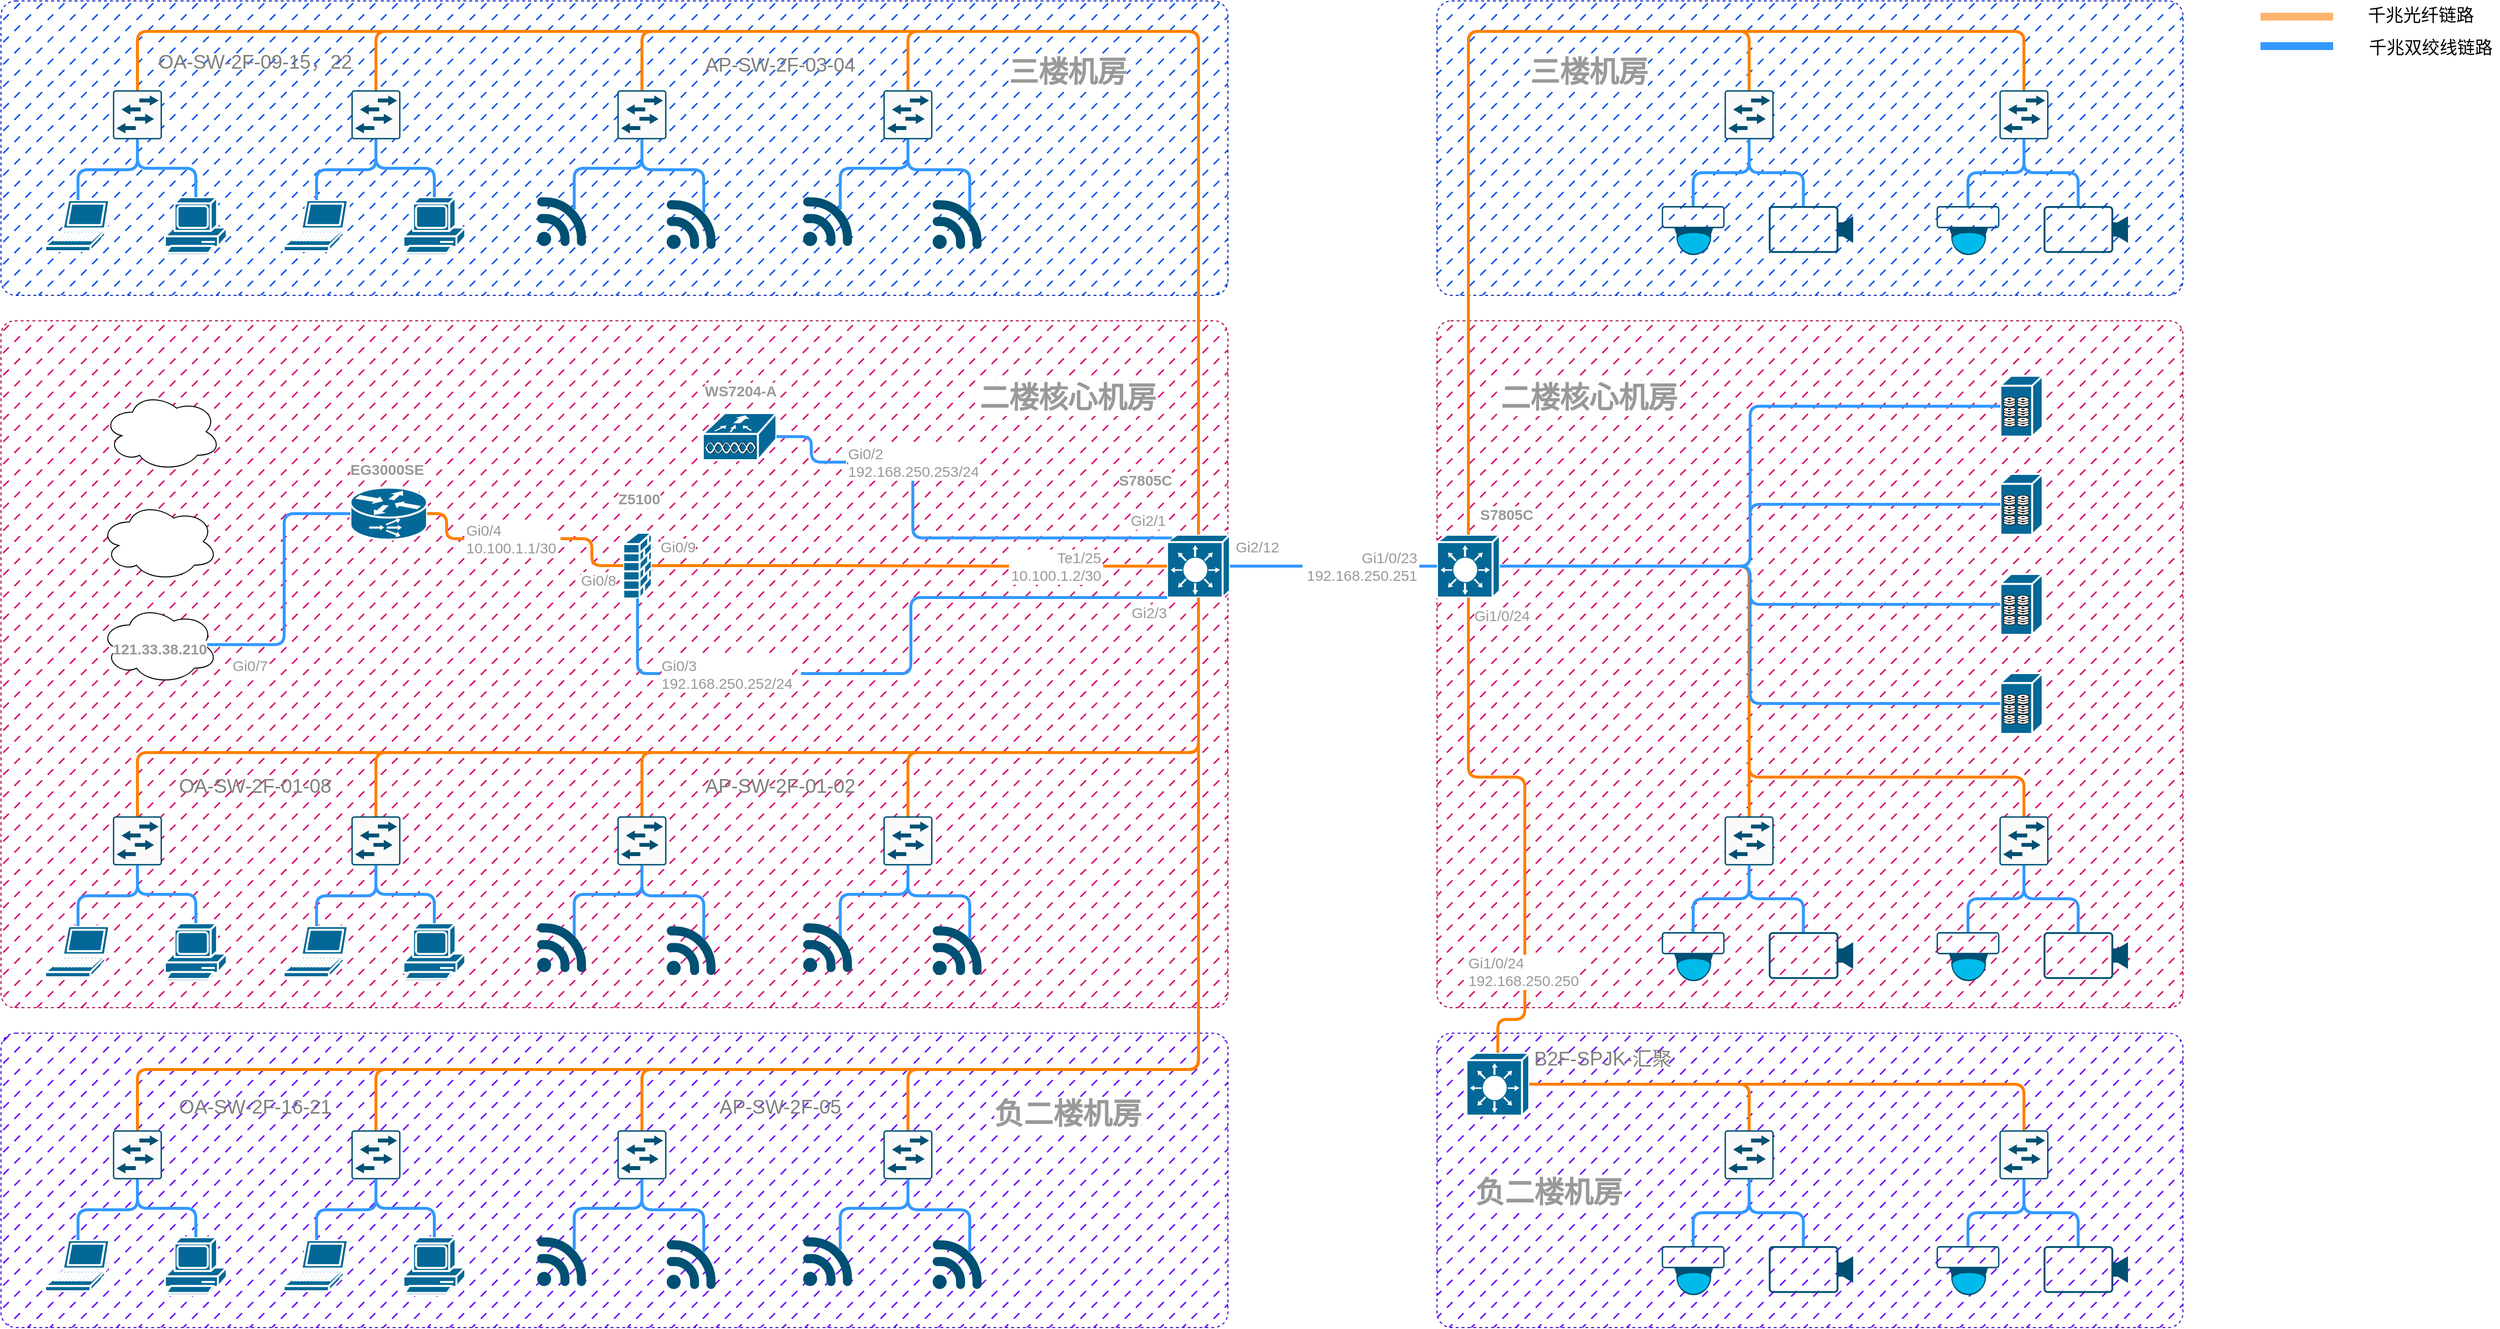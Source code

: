 <mxfile version="24.7.17">
  <diagram name="Page-1" id="uferWkPT7eK2L2uZxs7O">
    <mxGraphModel dx="3296" dy="2882" grid="0" gridSize="10" guides="1" tooltips="1" connect="1" arrows="1" fold="1" page="1" pageScale="1" pageWidth="1100" pageHeight="850" background="none" math="0" shadow="0">
      <root>
        <mxCell id="0" />
        <mxCell id="1" style="" parent="0" />
        <mxCell id="suRE_rHokEg1OIpaxFs9-218" value="" style="rounded=1;whiteSpace=wrap;html=1;fontFamily=Helvetica;fontSize=11;labelBackgroundColor=default;arcSize=2;dashed=1;fillStyle=dashed;fillColor=#d80073;strokeColor=#A50040;fontColor=#ffffff;" parent="1" vertex="1">
          <mxGeometry x="498" y="-348" width="1250" height="700" as="geometry" />
        </mxCell>
        <mxCell id="suRE_rHokEg1OIpaxFs9-219" value="" style="rounded=1;whiteSpace=wrap;html=1;fontFamily=Helvetica;fontSize=11;labelBackgroundColor=default;arcSize=5;dashed=1;fillStyle=dashed;fillColor=#6a00ff;strokeColor=#3700CC;fontColor=#ffffff;" parent="1" vertex="1">
          <mxGeometry x="498" y="378" width="1250" height="300" as="geometry" />
        </mxCell>
        <mxCell id="suRE_rHokEg1OIpaxFs9-328" value="" style="rounded=1;whiteSpace=wrap;html=1;fontFamily=Helvetica;fontSize=11;labelBackgroundColor=default;arcSize=2;dashed=1;fillStyle=dashed;fillColor=#d80073;strokeColor=#A50040;fontColor=#ffffff;" parent="1" vertex="1">
          <mxGeometry x="1961" y="-348" width="760" height="700" as="geometry" />
        </mxCell>
        <mxCell id="ghrTRkNWiB4m10vou5EQ-19" value="" style="rounded=1;whiteSpace=wrap;html=1;fontFamily=Helvetica;fontSize=11;labelBackgroundColor=default;arcSize=5;dashed=1;fillStyle=dashed;fillColor=#0050ef;strokeColor=#001DBC;fontColor=#ffffff;" parent="1" vertex="1">
          <mxGeometry x="498" y="-674" width="1250" height="300" as="geometry" />
        </mxCell>
        <mxCell id="ghrTRkNWiB4m10vou5EQ-71" value="" style="rounded=1;whiteSpace=wrap;html=1;fontFamily=Helvetica;fontSize=11;labelBackgroundColor=default;arcSize=5;dashed=1;fillStyle=dashed;fillColor=#0050ef;strokeColor=#001DBC;fontColor=#ffffff;" parent="1" vertex="1">
          <mxGeometry x="1961" y="-674" width="760" height="300" as="geometry" />
        </mxCell>
        <mxCell id="ghrTRkNWiB4m10vou5EQ-84" value="" style="rounded=1;whiteSpace=wrap;html=1;fontFamily=Helvetica;fontSize=11;labelBackgroundColor=default;arcSize=5;dashed=1;fillStyle=dashed;fillColor=#6a00ff;strokeColor=#3700CC;fontColor=#ffffff;" parent="1" vertex="1">
          <mxGeometry x="1961" y="378" width="760" height="300" as="geometry" />
        </mxCell>
        <mxCell id="9GZUrrSOMpWSvkTZttJG-399" value="设备" parent="0" />
        <mxCell id="qfHB0enEs0YQk-gPigcF-9" value="Gi0/8" style="text;html=1;align=left;verticalAlign=middle;whiteSpace=wrap;rounded=0;fontFamily=Helvetica;fontSize=15;fontColor=#999999;labelBackgroundColor=default;" parent="9GZUrrSOMpWSvkTZttJG-399" vertex="1">
          <mxGeometry x="1087" y="-99" width="42" height="30" as="geometry" />
        </mxCell>
        <mxCell id="qfHB0enEs0YQk-gPigcF-10" value="Gi0/9" style="text;html=1;align=left;verticalAlign=middle;whiteSpace=wrap;rounded=0;fontFamily=Helvetica;fontSize=15;fontColor=#999999;labelBackgroundColor=default;" parent="9GZUrrSOMpWSvkTZttJG-399" vertex="1">
          <mxGeometry x="1168" y="-133" width="41.42" height="30" as="geometry" />
        </mxCell>
        <mxCell id="qfHB0enEs0YQk-gPigcF-11" value="Gi0/7" style="text;html=1;align=left;verticalAlign=middle;whiteSpace=wrap;rounded=0;fontFamily=Helvetica;fontSize=15;fontColor=#999999;labelBackgroundColor=default;" parent="9GZUrrSOMpWSvkTZttJG-399" vertex="1">
          <mxGeometry x="732" y="-12" width="42" height="30" as="geometry" />
        </mxCell>
        <mxCell id="qfHB0enEs0YQk-gPigcF-20" value="Gi2/1" style="text;html=1;align=left;verticalAlign=middle;whiteSpace=wrap;rounded=0;fontFamily=Helvetica;fontSize=15;fontColor=#999999;labelBackgroundColor=default;" parent="9GZUrrSOMpWSvkTZttJG-399" vertex="1">
          <mxGeometry x="1647" y="-160" width="42" height="30" as="geometry" />
        </mxCell>
        <mxCell id="qfHB0enEs0YQk-gPigcF-21" value="Gi2/3" style="text;html=1;align=left;verticalAlign=middle;whiteSpace=wrap;rounded=0;fontFamily=Helvetica;fontSize=15;fontColor=#999999;labelBackgroundColor=default;" parent="9GZUrrSOMpWSvkTZttJG-399" vertex="1">
          <mxGeometry x="1647.58" y="-66" width="41.42" height="30" as="geometry" />
        </mxCell>
        <mxCell id="suRE_rHokEg1OIpaxFs9-14" value="" style="endArrow=none;html=1;rounded=1;strokeColor=#3399FF;strokeWidth=8;align=center;verticalAlign=middle;fontFamily=Helvetica;fontSize=11;fontColor=default;labelBackgroundColor=default;" parent="9GZUrrSOMpWSvkTZttJG-399" edge="1">
          <mxGeometry width="50" height="50" relative="1" as="geometry">
            <mxPoint x="2800" y="-628" as="sourcePoint" />
            <mxPoint x="2874" y="-628" as="targetPoint" />
          </mxGeometry>
        </mxCell>
        <mxCell id="suRE_rHokEg1OIpaxFs9-15" value="" style="endArrow=none;html=1;rounded=1;strokeColor=#FFB570;strokeWidth=8;align=center;verticalAlign=middle;fontFamily=Helvetica;fontSize=15;fontColor=default;labelBackgroundColor=default;" parent="9GZUrrSOMpWSvkTZttJG-399" edge="1">
          <mxGeometry width="50" height="50" relative="1" as="geometry">
            <mxPoint x="2800" y="-658" as="sourcePoint" />
            <mxPoint x="2874" y="-658" as="targetPoint" />
          </mxGeometry>
        </mxCell>
        <mxCell id="suRE_rHokEg1OIpaxFs9-16" value="千兆光纤链路" style="text;html=1;align=center;verticalAlign=middle;whiteSpace=wrap;rounded=0;fontFamily=Helvetica;fontSize=18;fontColor=default;labelBackgroundColor=default;" parent="9GZUrrSOMpWSvkTZttJG-399" vertex="1">
          <mxGeometry x="2904" y="-674" width="119" height="30" as="geometry" />
        </mxCell>
        <mxCell id="suRE_rHokEg1OIpaxFs9-17" value="千兆双绞线链路" style="text;html=1;align=center;verticalAlign=middle;whiteSpace=wrap;rounded=0;fontFamily=Helvetica;fontSize=18;fontColor=default;labelBackgroundColor=default;" parent="9GZUrrSOMpWSvkTZttJG-399" vertex="1">
          <mxGeometry x="2904" y="-641" width="139" height="30" as="geometry" />
        </mxCell>
        <mxCell id="suRE_rHokEg1OIpaxFs9-19" value="EG3000SE" style="text;html=1;align=left;verticalAlign=middle;whiteSpace=wrap;rounded=0;fontFamily=Helvetica;fontSize=15;fontColor=#999999;labelBackgroundColor=default;fontStyle=1;" parent="9GZUrrSOMpWSvkTZttJG-399" vertex="1">
          <mxGeometry x="852" y="-212" width="82" height="30" as="geometry" />
        </mxCell>
        <mxCell id="suRE_rHokEg1OIpaxFs9-20" value="Z5100" style="text;html=1;align=left;verticalAlign=middle;whiteSpace=wrap;rounded=0;fontFamily=Helvetica;fontSize=15;fontColor=#999999;labelBackgroundColor=default;fontStyle=1;" parent="9GZUrrSOMpWSvkTZttJG-399" vertex="1">
          <mxGeometry x="1125" y="-182" width="49" height="30" as="geometry" />
        </mxCell>
        <mxCell id="suRE_rHokEg1OIpaxFs9-161" value="" style="shape=mxgraph.cisco.routers.content_service_router;html=1;pointerEvents=1;dashed=0;fillColor=#036897;strokeColor=#ffffff;strokeWidth=2;verticalLabelPosition=bottom;verticalAlign=top;align=center;outlineConnect=0;fontFamily=Helvetica;fontSize=11;fontColor=#FF8000;labelBackgroundColor=default;" parent="9GZUrrSOMpWSvkTZttJG-399" vertex="1">
          <mxGeometry x="854" y="-178" width="78" height="53" as="geometry" />
        </mxCell>
        <mxCell id="suRE_rHokEg1OIpaxFs9-162" value="" style="shape=mxgraph.cisco.security.firewall;html=1;pointerEvents=1;dashed=0;fillColor=#036897;strokeColor=#ffffff;strokeWidth=2;verticalLabelPosition=bottom;verticalAlign=top;align=center;outlineConnect=0;fontFamily=Helvetica;fontSize=11;fontColor=#FF8000;labelBackgroundColor=default;" parent="9GZUrrSOMpWSvkTZttJG-399" vertex="1">
          <mxGeometry x="1132" y="-132" width="29" height="67" as="geometry" />
        </mxCell>
        <mxCell id="suRE_rHokEg1OIpaxFs9-163" style="edgeStyle=orthogonalEdgeStyle;shape=connector;curved=0;rounded=1;orthogonalLoop=1;jettySize=auto;html=1;exitX=1;exitY=0.5;exitDx=0;exitDy=0;exitPerimeter=0;entryX=0;entryY=0.5;entryDx=0;entryDy=0;entryPerimeter=0;strokeColor=#FF8000;strokeWidth=3;align=center;verticalAlign=middle;fontFamily=Helvetica;fontSize=11;fontColor=#FF8000;labelBackgroundColor=default;endArrow=none;endFill=0;" parent="9GZUrrSOMpWSvkTZttJG-399" source="9GZUrrSOMpWSvkTZttJG-503" target="suRE_rHokEg1OIpaxFs9-162" edge="1">
          <mxGeometry relative="1" as="geometry" />
        </mxCell>
        <mxCell id="suRE_rHokEg1OIpaxFs9-164" value="" style="edgeStyle=orthogonalEdgeStyle;shape=connector;curved=0;rounded=1;orthogonalLoop=1;jettySize=auto;html=1;exitX=1;exitY=0.5;exitDx=0;exitDy=0;exitPerimeter=0;entryX=0;entryY=0.5;entryDx=0;entryDy=0;entryPerimeter=0;strokeColor=#FF8000;strokeWidth=3;align=center;verticalAlign=middle;fontFamily=Helvetica;fontSize=11;fontColor=#FF8000;labelBackgroundColor=default;endArrow=none;endFill=0;" parent="9GZUrrSOMpWSvkTZttJG-399" source="suRE_rHokEg1OIpaxFs9-161" target="9GZUrrSOMpWSvkTZttJG-503" edge="1">
          <mxGeometry relative="1" as="geometry">
            <mxPoint x="932" y="-152" as="sourcePoint" />
            <mxPoint x="1121" y="-107" as="targetPoint" />
          </mxGeometry>
        </mxCell>
        <mxCell id="9GZUrrSOMpWSvkTZttJG-503" value="Gi0/4&lt;div&gt;10.100.1.1/30&lt;/div&gt;" style="text;html=1;align=left;verticalAlign=middle;whiteSpace=wrap;rounded=0;fontFamily=Helvetica;fontSize=15;fontColor=#999999;labelBackgroundColor=default;" parent="9GZUrrSOMpWSvkTZttJG-399" vertex="1">
          <mxGeometry x="970" y="-141" width="98" height="30" as="geometry" />
        </mxCell>
        <mxCell id="suRE_rHokEg1OIpaxFs9-165" value="" style="shape=mxgraph.cisco.switches.layer_3_switch;html=1;pointerEvents=1;dashed=0;fillColor=#036897;strokeColor=#ffffff;strokeWidth=2;verticalLabelPosition=bottom;verticalAlign=top;align=center;outlineConnect=0;fontFamily=Helvetica;fontSize=11;fontColor=#FF8000;labelBackgroundColor=default;" parent="9GZUrrSOMpWSvkTZttJG-399" vertex="1">
          <mxGeometry x="1686" y="-130" width="64" height="64" as="geometry" />
        </mxCell>
        <mxCell id="suRE_rHokEg1OIpaxFs9-166" style="edgeStyle=orthogonalEdgeStyle;shape=connector;curved=0;rounded=1;orthogonalLoop=1;jettySize=auto;html=1;exitX=1;exitY=0.5;exitDx=0;exitDy=0;exitPerimeter=0;entryX=0;entryY=0.5;entryDx=0;entryDy=0;entryPerimeter=0;strokeColor=#FF8000;strokeWidth=3;align=center;verticalAlign=middle;fontFamily=Helvetica;fontSize=11;fontColor=#FF8000;labelBackgroundColor=default;endArrow=none;endFill=0;" parent="9GZUrrSOMpWSvkTZttJG-399" source="9GZUrrSOMpWSvkTZttJG-504" target="suRE_rHokEg1OIpaxFs9-165" edge="1">
          <mxGeometry relative="1" as="geometry" />
        </mxCell>
        <mxCell id="suRE_rHokEg1OIpaxFs9-167" value="" style="edgeStyle=orthogonalEdgeStyle;shape=connector;curved=0;rounded=1;orthogonalLoop=1;jettySize=auto;html=1;exitX=1;exitY=0.5;exitDx=0;exitDy=0;exitPerimeter=0;entryX=0;entryY=0.5;entryDx=0;entryDy=0;entryPerimeter=0;strokeColor=#FF8000;strokeWidth=3;align=center;verticalAlign=middle;fontFamily=Helvetica;fontSize=11;fontColor=#FF8000;labelBackgroundColor=default;endArrow=none;endFill=0;" parent="9GZUrrSOMpWSvkTZttJG-399" source="suRE_rHokEg1OIpaxFs9-162" target="9GZUrrSOMpWSvkTZttJG-504" edge="1">
          <mxGeometry relative="1" as="geometry">
            <mxPoint x="1161" y="-102" as="sourcePoint" />
            <mxPoint x="1389" y="-102" as="targetPoint" />
          </mxGeometry>
        </mxCell>
        <mxCell id="9GZUrrSOMpWSvkTZttJG-504" value="Te1/25&lt;div&gt;10.100.1.2/30&lt;/div&gt;" style="text;html=1;align=right;verticalAlign=middle;whiteSpace=wrap;rounded=0;fontFamily=Helvetica;fontSize=15;fontColor=#999999;labelBackgroundColor=default;" parent="9GZUrrSOMpWSvkTZttJG-399" vertex="1">
          <mxGeometry x="1525" y="-113" width="96" height="30" as="geometry" />
        </mxCell>
        <mxCell id="suRE_rHokEg1OIpaxFs9-172" style="edgeStyle=orthogonalEdgeStyle;shape=connector;curved=0;rounded=1;orthogonalLoop=1;jettySize=auto;html=1;exitX=1;exitY=0.5;exitDx=0;exitDy=0;strokeColor=#3399FF;strokeWidth=3;align=center;verticalAlign=middle;fontFamily=Helvetica;fontSize=11;fontColor=default;labelBackgroundColor=default;endArrow=none;endFill=0;entryX=0;entryY=1;entryDx=0;entryDy=0;entryPerimeter=0;" parent="9GZUrrSOMpWSvkTZttJG-399" source="qfHB0enEs0YQk-gPigcF-2" target="suRE_rHokEg1OIpaxFs9-165" edge="1">
          <mxGeometry relative="1" as="geometry">
            <mxPoint x="1640" y="-62" as="targetPoint" />
            <Array as="points">
              <mxPoint x="1425" y="12" />
              <mxPoint x="1425" y="-66" />
            </Array>
          </mxGeometry>
        </mxCell>
        <mxCell id="suRE_rHokEg1OIpaxFs9-175" value="" style="edgeStyle=orthogonalEdgeStyle;shape=connector;curved=0;rounded=1;orthogonalLoop=1;jettySize=auto;html=1;exitX=0.5;exitY=1;exitDx=0;exitDy=0;exitPerimeter=0;entryX=0;entryY=0.5;entryDx=0;entryDy=0;strokeColor=#3399FF;strokeWidth=3;align=center;verticalAlign=middle;fontFamily=Helvetica;fontSize=11;fontColor=default;labelBackgroundColor=default;endArrow=none;endFill=0;" parent="9GZUrrSOMpWSvkTZttJG-399" source="suRE_rHokEg1OIpaxFs9-162" target="qfHB0enEs0YQk-gPigcF-2" edge="1">
          <mxGeometry relative="1" as="geometry">
            <mxPoint x="1147" y="-69" as="sourcePoint" />
            <mxPoint x="1421" y="-71" as="targetPoint" />
            <Array as="points" />
          </mxGeometry>
        </mxCell>
        <mxCell id="qfHB0enEs0YQk-gPigcF-2" value="Gi0/3&lt;div&gt;192.168.250.252/24&lt;/div&gt;" style="text;html=1;align=left;verticalAlign=middle;whiteSpace=wrap;rounded=0;fontFamily=Helvetica;fontSize=15;fontColor=#999999;labelBackgroundColor=default;" parent="9GZUrrSOMpWSvkTZttJG-399" vertex="1">
          <mxGeometry x="1169" y="-12" width="144" height="47" as="geometry" />
        </mxCell>
        <mxCell id="suRE_rHokEg1OIpaxFs9-176" value="" style="shape=mxgraph.cisco.wireless.wlan_controller;html=1;pointerEvents=1;dashed=0;fillColor=#036897;strokeColor=#ffffff;strokeWidth=2;verticalLabelPosition=bottom;verticalAlign=top;align=center;outlineConnect=0;fontFamily=Helvetica;fontSize=11;fontColor=default;labelBackgroundColor=default;" parent="9GZUrrSOMpWSvkTZttJG-399" vertex="1">
          <mxGeometry x="1213" y="-254" width="75" height="48" as="geometry" />
        </mxCell>
        <mxCell id="suRE_rHokEg1OIpaxFs9-177" style="edgeStyle=orthogonalEdgeStyle;shape=connector;curved=0;rounded=1;orthogonalLoop=1;jettySize=auto;html=1;exitX=0;exitY=0.5;exitDx=0;exitDy=0;entryX=1;entryY=0.5;entryDx=0;entryDy=0;entryPerimeter=0;strokeColor=#3399FF;strokeWidth=3;align=center;verticalAlign=middle;fontFamily=Helvetica;fontSize=11;fontColor=default;labelBackgroundColor=default;endArrow=none;endFill=0;" parent="9GZUrrSOMpWSvkTZttJG-399" source="9GZUrrSOMpWSvkTZttJG-505" target="suRE_rHokEg1OIpaxFs9-176" edge="1">
          <mxGeometry relative="1" as="geometry" />
        </mxCell>
        <mxCell id="suRE_rHokEg1OIpaxFs9-178" value="" style="edgeStyle=orthogonalEdgeStyle;shape=connector;curved=0;rounded=1;orthogonalLoop=1;jettySize=auto;html=1;exitX=0.08;exitY=0.05;exitDx=0;exitDy=0;exitPerimeter=0;entryX=0.5;entryY=1;entryDx=0;entryDy=0;entryPerimeter=0;strokeColor=#3399FF;strokeWidth=3;align=center;verticalAlign=middle;fontFamily=Helvetica;fontSize=11;fontColor=default;labelBackgroundColor=default;endArrow=none;endFill=0;" parent="9GZUrrSOMpWSvkTZttJG-399" source="suRE_rHokEg1OIpaxFs9-165" target="9GZUrrSOMpWSvkTZttJG-505" edge="1">
          <mxGeometry relative="1" as="geometry">
            <mxPoint x="1421" y="-134" as="sourcePoint" />
            <mxPoint x="1421" y="-279" as="targetPoint" />
          </mxGeometry>
        </mxCell>
        <mxCell id="9GZUrrSOMpWSvkTZttJG-505" value="&lt;div style=&quot;&quot;&gt;Gi0/2&lt;/div&gt;&lt;div&gt;192.168.250.253/24&lt;/div&gt;" style="text;html=1;align=left;verticalAlign=middle;whiteSpace=wrap;rounded=0;fontFamily=Helvetica;fontSize=15;fontColor=#999999;labelBackgroundColor=default;" parent="9GZUrrSOMpWSvkTZttJG-399" vertex="1">
          <mxGeometry x="1359" y="-219" width="136" height="30" as="geometry" />
        </mxCell>
        <mxCell id="suRE_rHokEg1OIpaxFs9-194" value="" style="ellipse;shape=cloud;whiteSpace=wrap;html=1;fontFamily=Helvetica;fontSize=11;fontColor=default;labelBackgroundColor=default;" parent="9GZUrrSOMpWSvkTZttJG-399" vertex="1">
          <mxGeometry x="599" y="-58" width="120" height="80" as="geometry" />
        </mxCell>
        <mxCell id="suRE_rHokEg1OIpaxFs9-195" style="edgeStyle=orthogonalEdgeStyle;shape=connector;curved=0;rounded=1;orthogonalLoop=1;jettySize=auto;html=1;exitX=0.875;exitY=0.5;exitDx=0;exitDy=0;exitPerimeter=0;entryX=0;entryY=0.5;entryDx=0;entryDy=0;entryPerimeter=0;strokeColor=#3399FF;strokeWidth=3;align=center;verticalAlign=middle;fontFamily=Helvetica;fontSize=11;fontColor=default;labelBackgroundColor=default;endArrow=none;endFill=0;" parent="9GZUrrSOMpWSvkTZttJG-399" source="suRE_rHokEg1OIpaxFs9-194" target="suRE_rHokEg1OIpaxFs9-161" edge="1">
          <mxGeometry relative="1" as="geometry" />
        </mxCell>
        <mxCell id="suRE_rHokEg1OIpaxFs9-216" value="" style="group;" parent="9GZUrrSOMpWSvkTZttJG-399" vertex="1" connectable="0">
          <mxGeometry x="543" y="157" width="954" height="168" as="geometry" />
        </mxCell>
        <mxCell id="suRE_rHokEg1OIpaxFs9-179" value="" style="points=[[0.005,0.09,0],[0.08,0,0],[0.76,0.25,0],[1,0.92,0],[0.91,0.995,0],[0.57,0.995,0],[0.045,0.955,0],[0.005,0.43,0]];verticalLabelPosition=bottom;html=1;verticalAlign=top;aspect=fixed;align=center;pointerEvents=1;shape=mxgraph.cisco19.3g_4g_indicator;fillColor=#005073;strokeColor=none;fontFamily=Helvetica;fontSize=11;fontColor=default;labelBackgroundColor=default;" parent="suRE_rHokEg1OIpaxFs9-216" vertex="1">
          <mxGeometry x="772" y="109" width="50" height="50" as="geometry" />
        </mxCell>
        <mxCell id="suRE_rHokEg1OIpaxFs9-180" value="" style="points=[[0.015,0.015,0],[0.985,0.015,0],[0.985,0.985,0],[0.015,0.985,0],[0.25,0,0],[0.5,0,0],[0.75,0,0],[1,0.25,0],[1,0.5,0],[1,0.75,0],[0.75,1,0],[0.5,1,0],[0.25,1,0],[0,0.75,0],[0,0.5,0],[0,0.25,0]];verticalLabelPosition=bottom;html=1;verticalAlign=top;aspect=fixed;align=center;pointerEvents=1;shape=mxgraph.cisco19.rect;prIcon=l2_switch;fillColor=#FAFAFA;strokeColor=#005073;fontFamily=Helvetica;fontSize=11;fontColor=default;labelBackgroundColor=default;" parent="suRE_rHokEg1OIpaxFs9-216" vertex="1">
          <mxGeometry x="854" width="50" height="50" as="geometry" />
        </mxCell>
        <mxCell id="suRE_rHokEg1OIpaxFs9-182" value="" style="points=[[0.005,0.09,0],[0.08,0,0],[0.76,0.25,0],[1,0.92,0],[0.91,0.995,0],[0.57,0.995,0],[0.045,0.955,0],[0.005,0.43,0]];verticalLabelPosition=bottom;html=1;verticalAlign=top;aspect=fixed;align=center;pointerEvents=1;shape=mxgraph.cisco19.3g_4g_indicator;fillColor=#005073;strokeColor=none;fontFamily=Helvetica;fontSize=11;fontColor=default;labelBackgroundColor=default;" parent="suRE_rHokEg1OIpaxFs9-216" vertex="1">
          <mxGeometry x="904" y="112" width="50" height="50" as="geometry" />
        </mxCell>
        <mxCell id="suRE_rHokEg1OIpaxFs9-183" style="edgeStyle=orthogonalEdgeStyle;shape=connector;curved=0;rounded=1;orthogonalLoop=1;jettySize=auto;html=1;exitX=0.5;exitY=1;exitDx=0;exitDy=0;exitPerimeter=0;entryX=0.76;entryY=0.25;entryDx=0;entryDy=0;entryPerimeter=0;strokeColor=#3399FF;strokeWidth=3;align=center;verticalAlign=middle;fontFamily=Helvetica;fontSize=11;fontColor=default;labelBackgroundColor=default;endArrow=none;endFill=0;" parent="suRE_rHokEg1OIpaxFs9-216" source="suRE_rHokEg1OIpaxFs9-180" target="suRE_rHokEg1OIpaxFs9-179" edge="1">
          <mxGeometry relative="1" as="geometry" />
        </mxCell>
        <mxCell id="suRE_rHokEg1OIpaxFs9-184" style="edgeStyle=orthogonalEdgeStyle;shape=connector;curved=0;rounded=1;orthogonalLoop=1;jettySize=auto;html=1;exitX=0.5;exitY=1;exitDx=0;exitDy=0;exitPerimeter=0;entryX=0.76;entryY=0.25;entryDx=0;entryDy=0;entryPerimeter=0;strokeColor=#3399FF;strokeWidth=3;align=center;verticalAlign=middle;fontFamily=Helvetica;fontSize=11;fontColor=default;labelBackgroundColor=default;endArrow=none;endFill=0;" parent="suRE_rHokEg1OIpaxFs9-216" source="suRE_rHokEg1OIpaxFs9-180" target="suRE_rHokEg1OIpaxFs9-182" edge="1">
          <mxGeometry relative="1" as="geometry" />
        </mxCell>
        <mxCell id="suRE_rHokEg1OIpaxFs9-186" value="" style="points=[[0.005,0.09,0],[0.08,0,0],[0.76,0.25,0],[1,0.92,0],[0.91,0.995,0],[0.57,0.995,0],[0.045,0.955,0],[0.005,0.43,0]];verticalLabelPosition=bottom;html=1;verticalAlign=top;aspect=fixed;align=center;pointerEvents=1;shape=mxgraph.cisco19.3g_4g_indicator;fillColor=#005073;strokeColor=none;fontFamily=Helvetica;fontSize=11;fontColor=default;labelBackgroundColor=default;" parent="suRE_rHokEg1OIpaxFs9-216" vertex="1">
          <mxGeometry x="501" y="109" width="50" height="50" as="geometry" />
        </mxCell>
        <mxCell id="suRE_rHokEg1OIpaxFs9-187" value="" style="points=[[0.005,0.09,0],[0.08,0,0],[0.76,0.25,0],[1,0.92,0],[0.91,0.995,0],[0.57,0.995,0],[0.045,0.955,0],[0.005,0.43,0]];verticalLabelPosition=bottom;html=1;verticalAlign=top;aspect=fixed;align=center;pointerEvents=1;shape=mxgraph.cisco19.3g_4g_indicator;fillColor=#005073;strokeColor=none;fontFamily=Helvetica;fontSize=11;fontColor=default;labelBackgroundColor=default;" parent="suRE_rHokEg1OIpaxFs9-216" vertex="1">
          <mxGeometry x="633" y="112" width="50" height="50" as="geometry" />
        </mxCell>
        <mxCell id="suRE_rHokEg1OIpaxFs9-188" style="edgeStyle=orthogonalEdgeStyle;shape=connector;curved=0;rounded=1;orthogonalLoop=1;jettySize=auto;html=1;exitX=0.5;exitY=1;exitDx=0;exitDy=0;exitPerimeter=0;entryX=0.76;entryY=0.25;entryDx=0;entryDy=0;entryPerimeter=0;strokeColor=#3399FF;strokeWidth=3;align=center;verticalAlign=middle;fontFamily=Helvetica;fontSize=11;fontColor=default;labelBackgroundColor=default;endArrow=none;endFill=0;" parent="suRE_rHokEg1OIpaxFs9-216" source="suRE_rHokEg1OIpaxFs9-190" target="suRE_rHokEg1OIpaxFs9-186" edge="1">
          <mxGeometry relative="1" as="geometry" />
        </mxCell>
        <mxCell id="suRE_rHokEg1OIpaxFs9-189" style="edgeStyle=orthogonalEdgeStyle;shape=connector;curved=0;rounded=1;orthogonalLoop=1;jettySize=auto;html=1;exitX=0.5;exitY=1;exitDx=0;exitDy=0;exitPerimeter=0;entryX=0.76;entryY=0.25;entryDx=0;entryDy=0;entryPerimeter=0;strokeColor=#3399FF;strokeWidth=3;align=center;verticalAlign=middle;fontFamily=Helvetica;fontSize=11;fontColor=default;labelBackgroundColor=default;endArrow=none;endFill=0;" parent="suRE_rHokEg1OIpaxFs9-216" source="suRE_rHokEg1OIpaxFs9-190" target="suRE_rHokEg1OIpaxFs9-187" edge="1">
          <mxGeometry relative="1" as="geometry" />
        </mxCell>
        <mxCell id="suRE_rHokEg1OIpaxFs9-190" value="" style="points=[[0.015,0.015,0],[0.985,0.015,0],[0.985,0.985,0],[0.015,0.985,0],[0.25,0,0],[0.5,0,0],[0.75,0,0],[1,0.25,0],[1,0.5,0],[1,0.75,0],[0.75,1,0],[0.5,1,0],[0.25,1,0],[0,0.75,0],[0,0.5,0],[0,0.25,0]];verticalLabelPosition=bottom;html=1;verticalAlign=top;aspect=fixed;align=center;pointerEvents=1;shape=mxgraph.cisco19.rect;prIcon=l2_switch;fillColor=#FAFAFA;strokeColor=#005073;fontFamily=Helvetica;fontSize=11;fontColor=default;labelBackgroundColor=default;" parent="suRE_rHokEg1OIpaxFs9-216" vertex="1">
          <mxGeometry x="583" width="50" height="50" as="geometry" />
        </mxCell>
        <mxCell id="suRE_rHokEg1OIpaxFs9-206" value="" style="group;" parent="suRE_rHokEg1OIpaxFs9-216" vertex="1" connectable="0">
          <mxGeometry x="243" width="185" height="168" as="geometry" />
        </mxCell>
        <mxCell id="suRE_rHokEg1OIpaxFs9-196" value="" style="points=[[0.015,0.015,0],[0.985,0.015,0],[0.985,0.985,0],[0.015,0.985,0],[0.25,0,0],[0.5,0,0],[0.75,0,0],[1,0.25,0],[1,0.5,0],[1,0.75,0],[0.75,1,0],[0.5,1,0],[0.25,1,0],[0,0.75,0],[0,0.5,0],[0,0.25,0]];verticalLabelPosition=bottom;html=1;verticalAlign=top;aspect=fixed;align=center;pointerEvents=1;shape=mxgraph.cisco19.rect;prIcon=l2_switch;fillColor=#FAFAFA;strokeColor=#005073;fontFamily=Helvetica;fontSize=11;fontColor=default;labelBackgroundColor=default;" parent="suRE_rHokEg1OIpaxFs9-206" vertex="1">
          <mxGeometry x="69" width="50" height="50" as="geometry" />
        </mxCell>
        <mxCell id="suRE_rHokEg1OIpaxFs9-198" value="" style="shape=mxgraph.cisco.computers_and_peripherals.pc;html=1;pointerEvents=1;dashed=0;fillColor=#036897;strokeColor=#ffffff;strokeWidth=2;verticalLabelPosition=bottom;verticalAlign=top;align=center;outlineConnect=0;fontFamily=Helvetica;fontSize=11;fontColor=default;labelBackgroundColor=default;" parent="suRE_rHokEg1OIpaxFs9-206" vertex="1">
          <mxGeometry x="122" y="109" width="63" height="59" as="geometry" />
        </mxCell>
        <mxCell id="suRE_rHokEg1OIpaxFs9-199" value="" style="shape=mxgraph.cisco.computers_and_peripherals.laptop;html=1;pointerEvents=1;dashed=0;fillColor=#036897;strokeColor=#ffffff;strokeWidth=2;verticalLabelPosition=bottom;verticalAlign=top;align=center;outlineConnect=0;fontFamily=Helvetica;fontSize=11;fontColor=default;labelBackgroundColor=default;" parent="suRE_rHokEg1OIpaxFs9-206" vertex="1">
          <mxGeometry y="112" width="67" height="52" as="geometry" />
        </mxCell>
        <mxCell id="suRE_rHokEg1OIpaxFs9-203" style="edgeStyle=orthogonalEdgeStyle;shape=connector;curved=0;rounded=1;orthogonalLoop=1;jettySize=auto;html=1;exitX=0.5;exitY=1;exitDx=0;exitDy=0;exitPerimeter=0;entryX=0.5;entryY=0;entryDx=0;entryDy=0;entryPerimeter=0;strokeColor=#3399FF;strokeWidth=3;align=center;verticalAlign=middle;fontFamily=Helvetica;fontSize=11;fontColor=default;labelBackgroundColor=default;endArrow=none;endFill=0;" parent="suRE_rHokEg1OIpaxFs9-206" source="suRE_rHokEg1OIpaxFs9-196" target="suRE_rHokEg1OIpaxFs9-198" edge="1">
          <mxGeometry relative="1" as="geometry" />
        </mxCell>
        <mxCell id="suRE_rHokEg1OIpaxFs9-205" style="edgeStyle=orthogonalEdgeStyle;shape=connector;curved=0;rounded=1;orthogonalLoop=1;jettySize=auto;html=1;exitX=0.5;exitY=1;exitDx=0;exitDy=0;exitPerimeter=0;entryX=0.5;entryY=0;entryDx=0;entryDy=0;entryPerimeter=0;strokeColor=#3399FF;strokeWidth=3;align=center;verticalAlign=middle;fontFamily=Helvetica;fontSize=11;fontColor=default;labelBackgroundColor=default;endArrow=none;endFill=0;" parent="suRE_rHokEg1OIpaxFs9-206" source="suRE_rHokEg1OIpaxFs9-196" target="suRE_rHokEg1OIpaxFs9-199" edge="1">
          <mxGeometry relative="1" as="geometry" />
        </mxCell>
        <mxCell id="suRE_rHokEg1OIpaxFs9-207" value="" style="group;" parent="suRE_rHokEg1OIpaxFs9-216" vertex="1" connectable="0">
          <mxGeometry width="185" height="168" as="geometry" />
        </mxCell>
        <mxCell id="suRE_rHokEg1OIpaxFs9-208" value="" style="points=[[0.015,0.015,0],[0.985,0.015,0],[0.985,0.985,0],[0.015,0.985,0],[0.25,0,0],[0.5,0,0],[0.75,0,0],[1,0.25,0],[1,0.5,0],[1,0.75,0],[0.75,1,0],[0.5,1,0],[0.25,1,0],[0,0.75,0],[0,0.5,0],[0,0.25,0]];verticalLabelPosition=bottom;html=1;verticalAlign=top;aspect=fixed;align=center;pointerEvents=1;shape=mxgraph.cisco19.rect;prIcon=l2_switch;fillColor=#FAFAFA;strokeColor=#005073;fontFamily=Helvetica;fontSize=11;fontColor=default;labelBackgroundColor=default;" parent="suRE_rHokEg1OIpaxFs9-207" vertex="1">
          <mxGeometry x="69" width="50" height="50" as="geometry" />
        </mxCell>
        <mxCell id="suRE_rHokEg1OIpaxFs9-209" value="" style="shape=mxgraph.cisco.computers_and_peripherals.pc;html=1;pointerEvents=1;dashed=0;fillColor=#036897;strokeColor=#ffffff;strokeWidth=2;verticalLabelPosition=bottom;verticalAlign=top;align=center;outlineConnect=0;fontFamily=Helvetica;fontSize=11;fontColor=default;labelBackgroundColor=default;" parent="suRE_rHokEg1OIpaxFs9-207" vertex="1">
          <mxGeometry x="122" y="109" width="63" height="59" as="geometry" />
        </mxCell>
        <mxCell id="suRE_rHokEg1OIpaxFs9-210" value="" style="shape=mxgraph.cisco.computers_and_peripherals.laptop;html=1;pointerEvents=1;dashed=0;fillColor=#036897;strokeColor=#ffffff;strokeWidth=2;verticalLabelPosition=bottom;verticalAlign=top;align=center;outlineConnect=0;fontFamily=Helvetica;fontSize=11;fontColor=default;labelBackgroundColor=default;" parent="suRE_rHokEg1OIpaxFs9-207" vertex="1">
          <mxGeometry y="112" width="67" height="52" as="geometry" />
        </mxCell>
        <mxCell id="suRE_rHokEg1OIpaxFs9-211" style="edgeStyle=orthogonalEdgeStyle;shape=connector;curved=0;rounded=1;orthogonalLoop=1;jettySize=auto;html=1;exitX=0.5;exitY=1;exitDx=0;exitDy=0;exitPerimeter=0;entryX=0.5;entryY=0;entryDx=0;entryDy=0;entryPerimeter=0;strokeColor=#3399FF;strokeWidth=3;align=center;verticalAlign=middle;fontFamily=Helvetica;fontSize=11;fontColor=default;labelBackgroundColor=default;endArrow=none;endFill=0;" parent="suRE_rHokEg1OIpaxFs9-207" source="suRE_rHokEg1OIpaxFs9-208" target="suRE_rHokEg1OIpaxFs9-209" edge="1">
          <mxGeometry relative="1" as="geometry" />
        </mxCell>
        <mxCell id="suRE_rHokEg1OIpaxFs9-212" style="edgeStyle=orthogonalEdgeStyle;shape=connector;curved=0;rounded=1;orthogonalLoop=1;jettySize=auto;html=1;exitX=0.5;exitY=1;exitDx=0;exitDy=0;exitPerimeter=0;entryX=0.5;entryY=0;entryDx=0;entryDy=0;entryPerimeter=0;strokeColor=#3399FF;strokeWidth=3;align=center;verticalAlign=middle;fontFamily=Helvetica;fontSize=11;fontColor=default;labelBackgroundColor=default;endArrow=none;endFill=0;" parent="suRE_rHokEg1OIpaxFs9-207" source="suRE_rHokEg1OIpaxFs9-208" target="suRE_rHokEg1OIpaxFs9-210" edge="1">
          <mxGeometry relative="1" as="geometry" />
        </mxCell>
        <mxCell id="suRE_rHokEg1OIpaxFs9-220" value="" style="group;" parent="9GZUrrSOMpWSvkTZttJG-399" vertex="1" connectable="0">
          <mxGeometry x="543" y="477" width="954" height="168" as="geometry" />
        </mxCell>
        <mxCell id="suRE_rHokEg1OIpaxFs9-221" value="" style="points=[[0.005,0.09,0],[0.08,0,0],[0.76,0.25,0],[1,0.92,0],[0.91,0.995,0],[0.57,0.995,0],[0.045,0.955,0],[0.005,0.43,0]];verticalLabelPosition=bottom;html=1;verticalAlign=top;aspect=fixed;align=center;pointerEvents=1;shape=mxgraph.cisco19.3g_4g_indicator;fillColor=#005073;strokeColor=none;fontFamily=Helvetica;fontSize=11;fontColor=default;labelBackgroundColor=default;" parent="suRE_rHokEg1OIpaxFs9-220" vertex="1">
          <mxGeometry x="772" y="109" width="50" height="50" as="geometry" />
        </mxCell>
        <mxCell id="suRE_rHokEg1OIpaxFs9-222" value="" style="points=[[0.015,0.015,0],[0.985,0.015,0],[0.985,0.985,0],[0.015,0.985,0],[0.25,0,0],[0.5,0,0],[0.75,0,0],[1,0.25,0],[1,0.5,0],[1,0.75,0],[0.75,1,0],[0.5,1,0],[0.25,1,0],[0,0.75,0],[0,0.5,0],[0,0.25,0]];verticalLabelPosition=bottom;html=1;verticalAlign=top;aspect=fixed;align=center;pointerEvents=1;shape=mxgraph.cisco19.rect;prIcon=l2_switch;fillColor=#FAFAFA;strokeColor=#005073;fontFamily=Helvetica;fontSize=11;fontColor=default;labelBackgroundColor=default;" parent="suRE_rHokEg1OIpaxFs9-220" vertex="1">
          <mxGeometry x="854" width="50" height="50" as="geometry" />
        </mxCell>
        <mxCell id="suRE_rHokEg1OIpaxFs9-223" value="" style="points=[[0.005,0.09,0],[0.08,0,0],[0.76,0.25,0],[1,0.92,0],[0.91,0.995,0],[0.57,0.995,0],[0.045,0.955,0],[0.005,0.43,0]];verticalLabelPosition=bottom;html=1;verticalAlign=top;aspect=fixed;align=center;pointerEvents=1;shape=mxgraph.cisco19.3g_4g_indicator;fillColor=#005073;strokeColor=none;fontFamily=Helvetica;fontSize=11;fontColor=default;labelBackgroundColor=default;" parent="suRE_rHokEg1OIpaxFs9-220" vertex="1">
          <mxGeometry x="904" y="112" width="50" height="50" as="geometry" />
        </mxCell>
        <mxCell id="suRE_rHokEg1OIpaxFs9-224" style="edgeStyle=orthogonalEdgeStyle;shape=connector;curved=0;rounded=1;orthogonalLoop=1;jettySize=auto;html=1;exitX=0.5;exitY=1;exitDx=0;exitDy=0;exitPerimeter=0;entryX=0.76;entryY=0.25;entryDx=0;entryDy=0;entryPerimeter=0;strokeColor=#3399FF;strokeWidth=3;align=center;verticalAlign=middle;fontFamily=Helvetica;fontSize=11;fontColor=default;labelBackgroundColor=default;endArrow=none;endFill=0;" parent="suRE_rHokEg1OIpaxFs9-220" source="suRE_rHokEg1OIpaxFs9-222" target="suRE_rHokEg1OIpaxFs9-221" edge="1">
          <mxGeometry relative="1" as="geometry" />
        </mxCell>
        <mxCell id="suRE_rHokEg1OIpaxFs9-225" style="edgeStyle=orthogonalEdgeStyle;shape=connector;curved=0;rounded=1;orthogonalLoop=1;jettySize=auto;html=1;exitX=0.5;exitY=1;exitDx=0;exitDy=0;exitPerimeter=0;entryX=0.76;entryY=0.25;entryDx=0;entryDy=0;entryPerimeter=0;strokeColor=#3399FF;strokeWidth=3;align=center;verticalAlign=middle;fontFamily=Helvetica;fontSize=11;fontColor=default;labelBackgroundColor=default;endArrow=none;endFill=0;" parent="suRE_rHokEg1OIpaxFs9-220" source="suRE_rHokEg1OIpaxFs9-222" target="suRE_rHokEg1OIpaxFs9-223" edge="1">
          <mxGeometry relative="1" as="geometry" />
        </mxCell>
        <mxCell id="suRE_rHokEg1OIpaxFs9-226" value="" style="points=[[0.005,0.09,0],[0.08,0,0],[0.76,0.25,0],[1,0.92,0],[0.91,0.995,0],[0.57,0.995,0],[0.045,0.955,0],[0.005,0.43,0]];verticalLabelPosition=bottom;html=1;verticalAlign=top;aspect=fixed;align=center;pointerEvents=1;shape=mxgraph.cisco19.3g_4g_indicator;fillColor=#005073;strokeColor=none;fontFamily=Helvetica;fontSize=11;fontColor=default;labelBackgroundColor=default;" parent="suRE_rHokEg1OIpaxFs9-220" vertex="1">
          <mxGeometry x="501" y="109" width="50" height="50" as="geometry" />
        </mxCell>
        <mxCell id="suRE_rHokEg1OIpaxFs9-227" value="" style="points=[[0.005,0.09,0],[0.08,0,0],[0.76,0.25,0],[1,0.92,0],[0.91,0.995,0],[0.57,0.995,0],[0.045,0.955,0],[0.005,0.43,0]];verticalLabelPosition=bottom;html=1;verticalAlign=top;aspect=fixed;align=center;pointerEvents=1;shape=mxgraph.cisco19.3g_4g_indicator;fillColor=#005073;strokeColor=none;fontFamily=Helvetica;fontSize=11;fontColor=default;labelBackgroundColor=default;" parent="suRE_rHokEg1OIpaxFs9-220" vertex="1">
          <mxGeometry x="633" y="112" width="50" height="50" as="geometry" />
        </mxCell>
        <mxCell id="suRE_rHokEg1OIpaxFs9-228" style="edgeStyle=orthogonalEdgeStyle;shape=connector;curved=0;rounded=1;orthogonalLoop=1;jettySize=auto;html=1;exitX=0.5;exitY=1;exitDx=0;exitDy=0;exitPerimeter=0;entryX=0.76;entryY=0.25;entryDx=0;entryDy=0;entryPerimeter=0;strokeColor=#3399FF;strokeWidth=3;align=center;verticalAlign=middle;fontFamily=Helvetica;fontSize=11;fontColor=default;labelBackgroundColor=default;endArrow=none;endFill=0;" parent="suRE_rHokEg1OIpaxFs9-220" source="suRE_rHokEg1OIpaxFs9-230" target="suRE_rHokEg1OIpaxFs9-226" edge="1">
          <mxGeometry relative="1" as="geometry" />
        </mxCell>
        <mxCell id="suRE_rHokEg1OIpaxFs9-229" style="edgeStyle=orthogonalEdgeStyle;shape=connector;curved=0;rounded=1;orthogonalLoop=1;jettySize=auto;html=1;exitX=0.5;exitY=1;exitDx=0;exitDy=0;exitPerimeter=0;entryX=0.76;entryY=0.25;entryDx=0;entryDy=0;entryPerimeter=0;strokeColor=#3399FF;strokeWidth=3;align=center;verticalAlign=middle;fontFamily=Helvetica;fontSize=11;fontColor=default;labelBackgroundColor=default;endArrow=none;endFill=0;" parent="suRE_rHokEg1OIpaxFs9-220" source="suRE_rHokEg1OIpaxFs9-230" target="suRE_rHokEg1OIpaxFs9-227" edge="1">
          <mxGeometry relative="1" as="geometry" />
        </mxCell>
        <mxCell id="suRE_rHokEg1OIpaxFs9-230" value="" style="points=[[0.015,0.015,0],[0.985,0.015,0],[0.985,0.985,0],[0.015,0.985,0],[0.25,0,0],[0.5,0,0],[0.75,0,0],[1,0.25,0],[1,0.5,0],[1,0.75,0],[0.75,1,0],[0.5,1,0],[0.25,1,0],[0,0.75,0],[0,0.5,0],[0,0.25,0]];verticalLabelPosition=bottom;html=1;verticalAlign=top;aspect=fixed;align=center;pointerEvents=1;shape=mxgraph.cisco19.rect;prIcon=l2_switch;fillColor=#FAFAFA;strokeColor=#005073;fontFamily=Helvetica;fontSize=11;fontColor=default;labelBackgroundColor=default;" parent="suRE_rHokEg1OIpaxFs9-220" vertex="1">
          <mxGeometry x="583" width="50" height="50" as="geometry" />
        </mxCell>
        <mxCell id="suRE_rHokEg1OIpaxFs9-231" value="" style="group;" parent="suRE_rHokEg1OIpaxFs9-220" vertex="1" connectable="0">
          <mxGeometry x="243" width="185" height="168" as="geometry" />
        </mxCell>
        <mxCell id="suRE_rHokEg1OIpaxFs9-232" value="" style="points=[[0.015,0.015,0],[0.985,0.015,0],[0.985,0.985,0],[0.015,0.985,0],[0.25,0,0],[0.5,0,0],[0.75,0,0],[1,0.25,0],[1,0.5,0],[1,0.75,0],[0.75,1,0],[0.5,1,0],[0.25,1,0],[0,0.75,0],[0,0.5,0],[0,0.25,0]];verticalLabelPosition=bottom;html=1;verticalAlign=top;aspect=fixed;align=center;pointerEvents=1;shape=mxgraph.cisco19.rect;prIcon=l2_switch;fillColor=#FAFAFA;strokeColor=#005073;fontFamily=Helvetica;fontSize=11;fontColor=default;labelBackgroundColor=default;" parent="suRE_rHokEg1OIpaxFs9-231" vertex="1">
          <mxGeometry x="69" width="50" height="50" as="geometry" />
        </mxCell>
        <mxCell id="suRE_rHokEg1OIpaxFs9-233" value="" style="shape=mxgraph.cisco.computers_and_peripherals.pc;html=1;pointerEvents=1;dashed=0;fillColor=#036897;strokeColor=#ffffff;strokeWidth=2;verticalLabelPosition=bottom;verticalAlign=top;align=center;outlineConnect=0;fontFamily=Helvetica;fontSize=11;fontColor=default;labelBackgroundColor=default;" parent="suRE_rHokEg1OIpaxFs9-231" vertex="1">
          <mxGeometry x="122" y="109" width="63" height="59" as="geometry" />
        </mxCell>
        <mxCell id="suRE_rHokEg1OIpaxFs9-234" value="" style="shape=mxgraph.cisco.computers_and_peripherals.laptop;html=1;pointerEvents=1;dashed=0;fillColor=#036897;strokeColor=#ffffff;strokeWidth=2;verticalLabelPosition=bottom;verticalAlign=top;align=center;outlineConnect=0;fontFamily=Helvetica;fontSize=11;fontColor=default;labelBackgroundColor=default;" parent="suRE_rHokEg1OIpaxFs9-231" vertex="1">
          <mxGeometry y="112" width="67" height="52" as="geometry" />
        </mxCell>
        <mxCell id="suRE_rHokEg1OIpaxFs9-235" style="edgeStyle=orthogonalEdgeStyle;shape=connector;curved=0;rounded=1;orthogonalLoop=1;jettySize=auto;html=1;exitX=0.5;exitY=1;exitDx=0;exitDy=0;exitPerimeter=0;entryX=0.5;entryY=0;entryDx=0;entryDy=0;entryPerimeter=0;strokeColor=#3399FF;strokeWidth=3;align=center;verticalAlign=middle;fontFamily=Helvetica;fontSize=11;fontColor=default;labelBackgroundColor=default;endArrow=none;endFill=0;" parent="suRE_rHokEg1OIpaxFs9-231" source="suRE_rHokEg1OIpaxFs9-232" target="suRE_rHokEg1OIpaxFs9-233" edge="1">
          <mxGeometry relative="1" as="geometry" />
        </mxCell>
        <mxCell id="suRE_rHokEg1OIpaxFs9-236" style="edgeStyle=orthogonalEdgeStyle;shape=connector;curved=0;rounded=1;orthogonalLoop=1;jettySize=auto;html=1;exitX=0.5;exitY=1;exitDx=0;exitDy=0;exitPerimeter=0;entryX=0.5;entryY=0;entryDx=0;entryDy=0;entryPerimeter=0;strokeColor=#3399FF;strokeWidth=3;align=center;verticalAlign=middle;fontFamily=Helvetica;fontSize=11;fontColor=default;labelBackgroundColor=default;endArrow=none;endFill=0;" parent="suRE_rHokEg1OIpaxFs9-231" source="suRE_rHokEg1OIpaxFs9-232" target="suRE_rHokEg1OIpaxFs9-234" edge="1">
          <mxGeometry relative="1" as="geometry" />
        </mxCell>
        <mxCell id="suRE_rHokEg1OIpaxFs9-237" value="" style="group;" parent="suRE_rHokEg1OIpaxFs9-220" vertex="1" connectable="0">
          <mxGeometry width="185" height="168" as="geometry" />
        </mxCell>
        <mxCell id="suRE_rHokEg1OIpaxFs9-238" value="" style="points=[[0.015,0.015,0],[0.985,0.015,0],[0.985,0.985,0],[0.015,0.985,0],[0.25,0,0],[0.5,0,0],[0.75,0,0],[1,0.25,0],[1,0.5,0],[1,0.75,0],[0.75,1,0],[0.5,1,0],[0.25,1,0],[0,0.75,0],[0,0.5,0],[0,0.25,0]];verticalLabelPosition=bottom;html=1;verticalAlign=top;aspect=fixed;align=center;pointerEvents=1;shape=mxgraph.cisco19.rect;prIcon=l2_switch;fillColor=#FAFAFA;strokeColor=#005073;fontFamily=Helvetica;fontSize=11;fontColor=default;labelBackgroundColor=default;" parent="suRE_rHokEg1OIpaxFs9-237" vertex="1">
          <mxGeometry x="69" width="50" height="50" as="geometry" />
        </mxCell>
        <mxCell id="suRE_rHokEg1OIpaxFs9-239" value="" style="shape=mxgraph.cisco.computers_and_peripherals.pc;html=1;pointerEvents=1;dashed=0;fillColor=#036897;strokeColor=#ffffff;strokeWidth=2;verticalLabelPosition=bottom;verticalAlign=top;align=center;outlineConnect=0;fontFamily=Helvetica;fontSize=11;fontColor=default;labelBackgroundColor=default;" parent="suRE_rHokEg1OIpaxFs9-237" vertex="1">
          <mxGeometry x="122" y="109" width="63" height="59" as="geometry" />
        </mxCell>
        <mxCell id="suRE_rHokEg1OIpaxFs9-240" value="" style="shape=mxgraph.cisco.computers_and_peripherals.laptop;html=1;pointerEvents=1;dashed=0;fillColor=#036897;strokeColor=#ffffff;strokeWidth=2;verticalLabelPosition=bottom;verticalAlign=top;align=center;outlineConnect=0;fontFamily=Helvetica;fontSize=11;fontColor=default;labelBackgroundColor=default;" parent="suRE_rHokEg1OIpaxFs9-237" vertex="1">
          <mxGeometry y="112" width="67" height="52" as="geometry" />
        </mxCell>
        <mxCell id="suRE_rHokEg1OIpaxFs9-241" style="edgeStyle=orthogonalEdgeStyle;shape=connector;curved=0;rounded=1;orthogonalLoop=1;jettySize=auto;html=1;exitX=0.5;exitY=1;exitDx=0;exitDy=0;exitPerimeter=0;entryX=0.5;entryY=0;entryDx=0;entryDy=0;entryPerimeter=0;strokeColor=#3399FF;strokeWidth=3;align=center;verticalAlign=middle;fontFamily=Helvetica;fontSize=11;fontColor=default;labelBackgroundColor=default;endArrow=none;endFill=0;" parent="suRE_rHokEg1OIpaxFs9-237" source="suRE_rHokEg1OIpaxFs9-238" target="suRE_rHokEg1OIpaxFs9-239" edge="1">
          <mxGeometry relative="1" as="geometry" />
        </mxCell>
        <mxCell id="suRE_rHokEg1OIpaxFs9-242" style="edgeStyle=orthogonalEdgeStyle;shape=connector;curved=0;rounded=1;orthogonalLoop=1;jettySize=auto;html=1;exitX=0.5;exitY=1;exitDx=0;exitDy=0;exitPerimeter=0;entryX=0.5;entryY=0;entryDx=0;entryDy=0;entryPerimeter=0;strokeColor=#3399FF;strokeWidth=3;align=center;verticalAlign=middle;fontFamily=Helvetica;fontSize=11;fontColor=default;labelBackgroundColor=default;endArrow=none;endFill=0;" parent="suRE_rHokEg1OIpaxFs9-237" source="suRE_rHokEg1OIpaxFs9-238" target="suRE_rHokEg1OIpaxFs9-240" edge="1">
          <mxGeometry relative="1" as="geometry" />
        </mxCell>
        <mxCell id="suRE_rHokEg1OIpaxFs9-248" value="" style="group;" parent="9GZUrrSOMpWSvkTZttJG-399" vertex="1" connectable="0">
          <mxGeometry x="543" y="-583" width="954" height="168" as="geometry" />
        </mxCell>
        <mxCell id="suRE_rHokEg1OIpaxFs9-249" value="" style="points=[[0.005,0.09,0],[0.08,0,0],[0.76,0.25,0],[1,0.92,0],[0.91,0.995,0],[0.57,0.995,0],[0.045,0.955,0],[0.005,0.43,0]];verticalLabelPosition=bottom;html=1;verticalAlign=top;aspect=fixed;align=center;pointerEvents=1;shape=mxgraph.cisco19.3g_4g_indicator;fillColor=#005073;strokeColor=none;fontFamily=Helvetica;fontSize=11;fontColor=default;labelBackgroundColor=default;" parent="suRE_rHokEg1OIpaxFs9-248" vertex="1">
          <mxGeometry x="772" y="109" width="50" height="50" as="geometry" />
        </mxCell>
        <mxCell id="suRE_rHokEg1OIpaxFs9-250" value="" style="points=[[0.015,0.015,0],[0.985,0.015,0],[0.985,0.985,0],[0.015,0.985,0],[0.25,0,0],[0.5,0,0],[0.75,0,0],[1,0.25,0],[1,0.5,0],[1,0.75,0],[0.75,1,0],[0.5,1,0],[0.25,1,0],[0,0.75,0],[0,0.5,0],[0,0.25,0]];verticalLabelPosition=bottom;html=1;verticalAlign=top;aspect=fixed;align=center;pointerEvents=1;shape=mxgraph.cisco19.rect;prIcon=l2_switch;fillColor=#FAFAFA;strokeColor=#005073;fontFamily=Helvetica;fontSize=11;fontColor=default;labelBackgroundColor=default;" parent="suRE_rHokEg1OIpaxFs9-248" vertex="1">
          <mxGeometry x="854" width="50" height="50" as="geometry" />
        </mxCell>
        <mxCell id="suRE_rHokEg1OIpaxFs9-251" value="" style="points=[[0.005,0.09,0],[0.08,0,0],[0.76,0.25,0],[1,0.92,0],[0.91,0.995,0],[0.57,0.995,0],[0.045,0.955,0],[0.005,0.43,0]];verticalLabelPosition=bottom;html=1;verticalAlign=top;aspect=fixed;align=center;pointerEvents=1;shape=mxgraph.cisco19.3g_4g_indicator;fillColor=#005073;strokeColor=none;fontFamily=Helvetica;fontSize=11;fontColor=default;labelBackgroundColor=default;" parent="suRE_rHokEg1OIpaxFs9-248" vertex="1">
          <mxGeometry x="904" y="112" width="50" height="50" as="geometry" />
        </mxCell>
        <mxCell id="suRE_rHokEg1OIpaxFs9-252" style="edgeStyle=orthogonalEdgeStyle;shape=connector;curved=0;rounded=1;orthogonalLoop=1;jettySize=auto;html=1;exitX=0.5;exitY=1;exitDx=0;exitDy=0;exitPerimeter=0;entryX=0.76;entryY=0.25;entryDx=0;entryDy=0;entryPerimeter=0;strokeColor=#3399FF;strokeWidth=3;align=center;verticalAlign=middle;fontFamily=Helvetica;fontSize=11;fontColor=default;labelBackgroundColor=default;endArrow=none;endFill=0;" parent="suRE_rHokEg1OIpaxFs9-248" source="suRE_rHokEg1OIpaxFs9-250" target="suRE_rHokEg1OIpaxFs9-249" edge="1">
          <mxGeometry relative="1" as="geometry" />
        </mxCell>
        <mxCell id="suRE_rHokEg1OIpaxFs9-253" style="edgeStyle=orthogonalEdgeStyle;shape=connector;curved=0;rounded=1;orthogonalLoop=1;jettySize=auto;html=1;exitX=0.5;exitY=1;exitDx=0;exitDy=0;exitPerimeter=0;entryX=0.76;entryY=0.25;entryDx=0;entryDy=0;entryPerimeter=0;strokeColor=#3399FF;strokeWidth=3;align=center;verticalAlign=middle;fontFamily=Helvetica;fontSize=11;fontColor=default;labelBackgroundColor=default;endArrow=none;endFill=0;" parent="suRE_rHokEg1OIpaxFs9-248" source="suRE_rHokEg1OIpaxFs9-250" target="suRE_rHokEg1OIpaxFs9-251" edge="1">
          <mxGeometry relative="1" as="geometry" />
        </mxCell>
        <mxCell id="suRE_rHokEg1OIpaxFs9-254" value="" style="points=[[0.005,0.09,0],[0.08,0,0],[0.76,0.25,0],[1,0.92,0],[0.91,0.995,0],[0.57,0.995,0],[0.045,0.955,0],[0.005,0.43,0]];verticalLabelPosition=bottom;html=1;verticalAlign=top;aspect=fixed;align=center;pointerEvents=1;shape=mxgraph.cisco19.3g_4g_indicator;fillColor=#005073;strokeColor=none;fontFamily=Helvetica;fontSize=11;fontColor=default;labelBackgroundColor=default;" parent="suRE_rHokEg1OIpaxFs9-248" vertex="1">
          <mxGeometry x="501" y="109" width="50" height="50" as="geometry" />
        </mxCell>
        <mxCell id="suRE_rHokEg1OIpaxFs9-255" value="" style="points=[[0.005,0.09,0],[0.08,0,0],[0.76,0.25,0],[1,0.92,0],[0.91,0.995,0],[0.57,0.995,0],[0.045,0.955,0],[0.005,0.43,0]];verticalLabelPosition=bottom;html=1;verticalAlign=top;aspect=fixed;align=center;pointerEvents=1;shape=mxgraph.cisco19.3g_4g_indicator;fillColor=#005073;strokeColor=none;fontFamily=Helvetica;fontSize=11;fontColor=default;labelBackgroundColor=default;" parent="suRE_rHokEg1OIpaxFs9-248" vertex="1">
          <mxGeometry x="633" y="112" width="50" height="50" as="geometry" />
        </mxCell>
        <mxCell id="suRE_rHokEg1OIpaxFs9-256" style="edgeStyle=orthogonalEdgeStyle;shape=connector;curved=0;rounded=1;orthogonalLoop=1;jettySize=auto;html=1;exitX=0.5;exitY=1;exitDx=0;exitDy=0;exitPerimeter=0;entryX=0.76;entryY=0.25;entryDx=0;entryDy=0;entryPerimeter=0;strokeColor=#3399FF;strokeWidth=3;align=center;verticalAlign=middle;fontFamily=Helvetica;fontSize=11;fontColor=default;labelBackgroundColor=default;endArrow=none;endFill=0;" parent="suRE_rHokEg1OIpaxFs9-248" source="suRE_rHokEg1OIpaxFs9-258" target="suRE_rHokEg1OIpaxFs9-254" edge="1">
          <mxGeometry relative="1" as="geometry" />
        </mxCell>
        <mxCell id="suRE_rHokEg1OIpaxFs9-257" style="edgeStyle=orthogonalEdgeStyle;shape=connector;curved=0;rounded=1;orthogonalLoop=1;jettySize=auto;html=1;exitX=0.5;exitY=1;exitDx=0;exitDy=0;exitPerimeter=0;entryX=0.76;entryY=0.25;entryDx=0;entryDy=0;entryPerimeter=0;strokeColor=#3399FF;strokeWidth=3;align=center;verticalAlign=middle;fontFamily=Helvetica;fontSize=11;fontColor=default;labelBackgroundColor=default;endArrow=none;endFill=0;" parent="suRE_rHokEg1OIpaxFs9-248" source="suRE_rHokEg1OIpaxFs9-258" target="suRE_rHokEg1OIpaxFs9-255" edge="1">
          <mxGeometry relative="1" as="geometry" />
        </mxCell>
        <mxCell id="suRE_rHokEg1OIpaxFs9-258" value="" style="points=[[0.015,0.015,0],[0.985,0.015,0],[0.985,0.985,0],[0.015,0.985,0],[0.25,0,0],[0.5,0,0],[0.75,0,0],[1,0.25,0],[1,0.5,0],[1,0.75,0],[0.75,1,0],[0.5,1,0],[0.25,1,0],[0,0.75,0],[0,0.5,0],[0,0.25,0]];verticalLabelPosition=bottom;html=1;verticalAlign=top;aspect=fixed;align=center;pointerEvents=1;shape=mxgraph.cisco19.rect;prIcon=l2_switch;fillColor=#FAFAFA;strokeColor=#005073;fontFamily=Helvetica;fontSize=11;fontColor=default;labelBackgroundColor=default;" parent="suRE_rHokEg1OIpaxFs9-248" vertex="1">
          <mxGeometry x="583" width="50" height="50" as="geometry" />
        </mxCell>
        <mxCell id="suRE_rHokEg1OIpaxFs9-259" value="" style="group;" parent="suRE_rHokEg1OIpaxFs9-248" vertex="1" connectable="0">
          <mxGeometry x="243" width="185" height="168" as="geometry" />
        </mxCell>
        <mxCell id="suRE_rHokEg1OIpaxFs9-260" value="" style="points=[[0.015,0.015,0],[0.985,0.015,0],[0.985,0.985,0],[0.015,0.985,0],[0.25,0,0],[0.5,0,0],[0.75,0,0],[1,0.25,0],[1,0.5,0],[1,0.75,0],[0.75,1,0],[0.5,1,0],[0.25,1,0],[0,0.75,0],[0,0.5,0],[0,0.25,0]];verticalLabelPosition=bottom;html=1;verticalAlign=top;aspect=fixed;align=center;pointerEvents=1;shape=mxgraph.cisco19.rect;prIcon=l2_switch;fillColor=#FAFAFA;strokeColor=#005073;fontFamily=Helvetica;fontSize=11;fontColor=default;labelBackgroundColor=default;" parent="suRE_rHokEg1OIpaxFs9-259" vertex="1">
          <mxGeometry x="69" width="50" height="50" as="geometry" />
        </mxCell>
        <mxCell id="suRE_rHokEg1OIpaxFs9-261" value="" style="shape=mxgraph.cisco.computers_and_peripherals.pc;html=1;pointerEvents=1;dashed=0;fillColor=#036897;strokeColor=#ffffff;strokeWidth=2;verticalLabelPosition=bottom;verticalAlign=top;align=center;outlineConnect=0;fontFamily=Helvetica;fontSize=11;fontColor=default;labelBackgroundColor=default;" parent="suRE_rHokEg1OIpaxFs9-259" vertex="1">
          <mxGeometry x="122" y="109" width="63" height="59" as="geometry" />
        </mxCell>
        <mxCell id="suRE_rHokEg1OIpaxFs9-262" value="" style="shape=mxgraph.cisco.computers_and_peripherals.laptop;html=1;pointerEvents=1;dashed=0;fillColor=#036897;strokeColor=#ffffff;strokeWidth=2;verticalLabelPosition=bottom;verticalAlign=top;align=center;outlineConnect=0;fontFamily=Helvetica;fontSize=11;fontColor=default;labelBackgroundColor=default;" parent="suRE_rHokEg1OIpaxFs9-259" vertex="1">
          <mxGeometry y="112" width="67" height="52" as="geometry" />
        </mxCell>
        <mxCell id="suRE_rHokEg1OIpaxFs9-263" style="edgeStyle=orthogonalEdgeStyle;shape=connector;curved=0;rounded=1;orthogonalLoop=1;jettySize=auto;html=1;exitX=0.5;exitY=1;exitDx=0;exitDy=0;exitPerimeter=0;entryX=0.5;entryY=0;entryDx=0;entryDy=0;entryPerimeter=0;strokeColor=#3399FF;strokeWidth=3;align=center;verticalAlign=middle;fontFamily=Helvetica;fontSize=11;fontColor=default;labelBackgroundColor=default;endArrow=none;endFill=0;" parent="suRE_rHokEg1OIpaxFs9-259" source="suRE_rHokEg1OIpaxFs9-260" target="suRE_rHokEg1OIpaxFs9-261" edge="1">
          <mxGeometry relative="1" as="geometry" />
        </mxCell>
        <mxCell id="suRE_rHokEg1OIpaxFs9-264" style="edgeStyle=orthogonalEdgeStyle;shape=connector;curved=0;rounded=1;orthogonalLoop=1;jettySize=auto;html=1;exitX=0.5;exitY=1;exitDx=0;exitDy=0;exitPerimeter=0;entryX=0.5;entryY=0;entryDx=0;entryDy=0;entryPerimeter=0;strokeColor=#3399FF;strokeWidth=3;align=center;verticalAlign=middle;fontFamily=Helvetica;fontSize=11;fontColor=default;labelBackgroundColor=default;endArrow=none;endFill=0;" parent="suRE_rHokEg1OIpaxFs9-259" source="suRE_rHokEg1OIpaxFs9-260" target="suRE_rHokEg1OIpaxFs9-262" edge="1">
          <mxGeometry relative="1" as="geometry" />
        </mxCell>
        <mxCell id="suRE_rHokEg1OIpaxFs9-265" value="" style="group;" parent="suRE_rHokEg1OIpaxFs9-248" vertex="1" connectable="0">
          <mxGeometry width="185" height="168" as="geometry" />
        </mxCell>
        <mxCell id="suRE_rHokEg1OIpaxFs9-266" value="" style="points=[[0.015,0.015,0],[0.985,0.015,0],[0.985,0.985,0],[0.015,0.985,0],[0.25,0,0],[0.5,0,0],[0.75,0,0],[1,0.25,0],[1,0.5,0],[1,0.75,0],[0.75,1,0],[0.5,1,0],[0.25,1,0],[0,0.75,0],[0,0.5,0],[0,0.25,0]];verticalLabelPosition=bottom;html=1;verticalAlign=top;aspect=fixed;align=center;pointerEvents=1;shape=mxgraph.cisco19.rect;prIcon=l2_switch;fillColor=#FAFAFA;strokeColor=#005073;fontFamily=Helvetica;fontSize=11;fontColor=default;labelBackgroundColor=default;" parent="suRE_rHokEg1OIpaxFs9-265" vertex="1">
          <mxGeometry x="69" width="50" height="50" as="geometry" />
        </mxCell>
        <mxCell id="suRE_rHokEg1OIpaxFs9-267" value="" style="shape=mxgraph.cisco.computers_and_peripherals.pc;html=1;pointerEvents=1;dashed=0;fillColor=#036897;strokeColor=#ffffff;strokeWidth=2;verticalLabelPosition=bottom;verticalAlign=top;align=center;outlineConnect=0;fontFamily=Helvetica;fontSize=11;fontColor=default;labelBackgroundColor=default;" parent="suRE_rHokEg1OIpaxFs9-265" vertex="1">
          <mxGeometry x="122" y="109" width="63" height="59" as="geometry" />
        </mxCell>
        <mxCell id="suRE_rHokEg1OIpaxFs9-268" value="" style="shape=mxgraph.cisco.computers_and_peripherals.laptop;html=1;pointerEvents=1;dashed=0;fillColor=#036897;strokeColor=#ffffff;strokeWidth=2;verticalLabelPosition=bottom;verticalAlign=top;align=center;outlineConnect=0;fontFamily=Helvetica;fontSize=11;fontColor=default;labelBackgroundColor=default;" parent="suRE_rHokEg1OIpaxFs9-265" vertex="1">
          <mxGeometry y="112" width="67" height="52" as="geometry" />
        </mxCell>
        <mxCell id="suRE_rHokEg1OIpaxFs9-269" style="edgeStyle=orthogonalEdgeStyle;shape=connector;curved=0;rounded=1;orthogonalLoop=1;jettySize=auto;html=1;exitX=0.5;exitY=1;exitDx=0;exitDy=0;exitPerimeter=0;entryX=0.5;entryY=0;entryDx=0;entryDy=0;entryPerimeter=0;strokeColor=#3399FF;strokeWidth=3;align=center;verticalAlign=middle;fontFamily=Helvetica;fontSize=11;fontColor=default;labelBackgroundColor=default;endArrow=none;endFill=0;" parent="suRE_rHokEg1OIpaxFs9-265" source="suRE_rHokEg1OIpaxFs9-266" target="suRE_rHokEg1OIpaxFs9-267" edge="1">
          <mxGeometry relative="1" as="geometry" />
        </mxCell>
        <mxCell id="suRE_rHokEg1OIpaxFs9-270" style="edgeStyle=orthogonalEdgeStyle;shape=connector;curved=0;rounded=1;orthogonalLoop=1;jettySize=auto;html=1;exitX=0.5;exitY=1;exitDx=0;exitDy=0;exitPerimeter=0;entryX=0.5;entryY=0;entryDx=0;entryDy=0;entryPerimeter=0;strokeColor=#3399FF;strokeWidth=3;align=center;verticalAlign=middle;fontFamily=Helvetica;fontSize=11;fontColor=default;labelBackgroundColor=default;endArrow=none;endFill=0;" parent="suRE_rHokEg1OIpaxFs9-265" source="suRE_rHokEg1OIpaxFs9-266" target="suRE_rHokEg1OIpaxFs9-268" edge="1">
          <mxGeometry relative="1" as="geometry" />
        </mxCell>
        <mxCell id="suRE_rHokEg1OIpaxFs9-297" value="" style="group;" parent="9GZUrrSOMpWSvkTZttJG-399" vertex="1" connectable="0">
          <mxGeometry x="2190" y="157" width="195" height="168" as="geometry" />
        </mxCell>
        <mxCell id="suRE_rHokEg1OIpaxFs9-294" value="" style="points=[[0,0.5,0],[0.19,0.02,0],[0.59,0,0],[0.985,0.02,0],[1,0.5,0],[0.985,0.98,0],[0.59,1,0],[0.19,0.98,0]];verticalLabelPosition=bottom;html=1;verticalAlign=top;aspect=fixed;align=center;pointerEvents=1;shape=mxgraph.cisco19.camera;fillColor=#005073;strokeColor=none;fontFamily=Helvetica;fontSize=11;fontColor=default;labelBackgroundColor=default;rotation=-180;" parent="suRE_rHokEg1OIpaxFs9-297" vertex="1">
          <mxGeometry x="109" y="118" width="86" height="47.78" as="geometry" />
        </mxCell>
        <mxCell id="suRE_rHokEg1OIpaxFs9-276" value="" style="points=[[0.015,0.015,0],[0.985,0.015,0],[0.985,0.985,0],[0.015,0.985,0],[0.25,0,0],[0.5,0,0],[0.75,0,0],[1,0.25,0],[1,0.5,0],[1,0.75,0],[0.75,1,0],[0.5,1,0],[0.25,1,0],[0,0.75,0],[0,0.5,0],[0,0.25,0]];verticalLabelPosition=bottom;html=1;verticalAlign=top;aspect=fixed;align=center;pointerEvents=1;shape=mxgraph.cisco19.rect;prIcon=l2_switch;fillColor=#FAFAFA;strokeColor=#005073;fontFamily=Helvetica;fontSize=11;fontColor=default;labelBackgroundColor=default;" parent="suRE_rHokEg1OIpaxFs9-297" vertex="1">
          <mxGeometry x="64" width="50" height="50" as="geometry" />
        </mxCell>
        <mxCell id="suRE_rHokEg1OIpaxFs9-277" value="" style="points=[[0.015,0.015,0],[0.5,0,0],[0.985,0.015,0],[1,0.22,0],[0.985,0.43,0],[0.73,0.85,0],[0.5,1,0],[0.285,0.85,0],[0.015,0.43,0],[0,0.22,0]];verticalLabelPosition=bottom;html=1;verticalAlign=top;aspect=fixed;align=center;pointerEvents=1;shape=mxgraph.cisco19.surveillance_camera;fillColor=#005073;strokeColor=none;fontFamily=Helvetica;fontSize=11;fontColor=default;labelBackgroundColor=default;" parent="suRE_rHokEg1OIpaxFs9-297" vertex="1">
          <mxGeometry y="118" width="64" height="50" as="geometry" />
        </mxCell>
        <mxCell id="suRE_rHokEg1OIpaxFs9-278" style="edgeStyle=orthogonalEdgeStyle;shape=connector;curved=0;rounded=1;orthogonalLoop=1;jettySize=auto;html=1;exitX=0.5;exitY=0;exitDx=0;exitDy=0;exitPerimeter=0;entryX=0.5;entryY=1;entryDx=0;entryDy=0;entryPerimeter=0;strokeColor=#3399FF;strokeWidth=3;align=center;verticalAlign=middle;fontFamily=Helvetica;fontSize=11;fontColor=default;labelBackgroundColor=default;endArrow=none;endFill=0;" parent="suRE_rHokEg1OIpaxFs9-297" source="suRE_rHokEg1OIpaxFs9-277" target="suRE_rHokEg1OIpaxFs9-276" edge="1">
          <mxGeometry relative="1" as="geometry" />
        </mxCell>
        <mxCell id="suRE_rHokEg1OIpaxFs9-296" style="edgeStyle=orthogonalEdgeStyle;shape=connector;curved=0;rounded=1;orthogonalLoop=1;jettySize=auto;html=1;exitX=0.59;exitY=1;exitDx=0;exitDy=0;exitPerimeter=0;entryX=0.5;entryY=1;entryDx=0;entryDy=0;entryPerimeter=0;strokeColor=#3399FF;strokeWidth=3;align=center;verticalAlign=middle;fontFamily=Helvetica;fontSize=11;fontColor=default;labelBackgroundColor=default;endArrow=none;endFill=0;" parent="suRE_rHokEg1OIpaxFs9-297" source="suRE_rHokEg1OIpaxFs9-294" target="suRE_rHokEg1OIpaxFs9-276" edge="1">
          <mxGeometry relative="1" as="geometry" />
        </mxCell>
        <mxCell id="suRE_rHokEg1OIpaxFs9-330" value="" style="group;" parent="9GZUrrSOMpWSvkTZttJG-399" vertex="1" connectable="0">
          <mxGeometry x="2470" y="157" width="195" height="168" as="geometry" />
        </mxCell>
        <mxCell id="suRE_rHokEg1OIpaxFs9-331" value="" style="points=[[0,0.5,0],[0.19,0.02,0],[0.59,0,0],[0.985,0.02,0],[1,0.5,0],[0.985,0.98,0],[0.59,1,0],[0.19,0.98,0]];verticalLabelPosition=bottom;html=1;verticalAlign=top;aspect=fixed;align=center;pointerEvents=1;shape=mxgraph.cisco19.camera;fillColor=#005073;strokeColor=none;fontFamily=Helvetica;fontSize=11;fontColor=default;labelBackgroundColor=default;rotation=-180;" parent="suRE_rHokEg1OIpaxFs9-330" vertex="1">
          <mxGeometry x="109" y="118" width="86" height="47.78" as="geometry" />
        </mxCell>
        <mxCell id="suRE_rHokEg1OIpaxFs9-332" value="" style="points=[[0.015,0.015,0],[0.985,0.015,0],[0.985,0.985,0],[0.015,0.985,0],[0.25,0,0],[0.5,0,0],[0.75,0,0],[1,0.25,0],[1,0.5,0],[1,0.75,0],[0.75,1,0],[0.5,1,0],[0.25,1,0],[0,0.75,0],[0,0.5,0],[0,0.25,0]];verticalLabelPosition=bottom;html=1;verticalAlign=top;aspect=fixed;align=center;pointerEvents=1;shape=mxgraph.cisco19.rect;prIcon=l2_switch;fillColor=#FAFAFA;strokeColor=#005073;fontFamily=Helvetica;fontSize=11;fontColor=default;labelBackgroundColor=default;" parent="suRE_rHokEg1OIpaxFs9-330" vertex="1">
          <mxGeometry x="64" width="50" height="50" as="geometry" />
        </mxCell>
        <mxCell id="suRE_rHokEg1OIpaxFs9-333" value="" style="points=[[0.015,0.015,0],[0.5,0,0],[0.985,0.015,0],[1,0.22,0],[0.985,0.43,0],[0.73,0.85,0],[0.5,1,0],[0.285,0.85,0],[0.015,0.43,0],[0,0.22,0]];verticalLabelPosition=bottom;html=1;verticalAlign=top;aspect=fixed;align=center;pointerEvents=1;shape=mxgraph.cisco19.surveillance_camera;fillColor=#005073;strokeColor=none;fontFamily=Helvetica;fontSize=11;fontColor=default;labelBackgroundColor=default;" parent="suRE_rHokEg1OIpaxFs9-330" vertex="1">
          <mxGeometry y="118" width="64" height="50" as="geometry" />
        </mxCell>
        <mxCell id="suRE_rHokEg1OIpaxFs9-334" style="edgeStyle=orthogonalEdgeStyle;shape=connector;curved=0;rounded=1;orthogonalLoop=1;jettySize=auto;html=1;exitX=0.5;exitY=0;exitDx=0;exitDy=0;exitPerimeter=0;entryX=0.5;entryY=1;entryDx=0;entryDy=0;entryPerimeter=0;strokeColor=#3399FF;strokeWidth=3;align=center;verticalAlign=middle;fontFamily=Helvetica;fontSize=11;fontColor=default;labelBackgroundColor=default;endArrow=none;endFill=0;" parent="suRE_rHokEg1OIpaxFs9-330" source="suRE_rHokEg1OIpaxFs9-333" target="suRE_rHokEg1OIpaxFs9-332" edge="1">
          <mxGeometry relative="1" as="geometry" />
        </mxCell>
        <mxCell id="suRE_rHokEg1OIpaxFs9-335" style="edgeStyle=orthogonalEdgeStyle;shape=connector;curved=0;rounded=1;orthogonalLoop=1;jettySize=auto;html=1;exitX=0.59;exitY=1;exitDx=0;exitDy=0;exitPerimeter=0;entryX=0.5;entryY=1;entryDx=0;entryDy=0;entryPerimeter=0;strokeColor=#3399FF;strokeWidth=3;align=center;verticalAlign=middle;fontFamily=Helvetica;fontSize=11;fontColor=default;labelBackgroundColor=default;endArrow=none;endFill=0;" parent="suRE_rHokEg1OIpaxFs9-330" source="suRE_rHokEg1OIpaxFs9-331" target="suRE_rHokEg1OIpaxFs9-332" edge="1">
          <mxGeometry relative="1" as="geometry" />
        </mxCell>
        <mxCell id="suRE_rHokEg1OIpaxFs9-336" value="" style="shape=mxgraph.cisco.switches.layer_3_switch;html=1;pointerEvents=1;dashed=0;fillColor=#036897;strokeColor=#ffffff;strokeWidth=2;verticalLabelPosition=bottom;verticalAlign=top;align=center;outlineConnect=0;fontFamily=Helvetica;fontSize=11;fontColor=#FF8000;labelBackgroundColor=default;" parent="9GZUrrSOMpWSvkTZttJG-399" vertex="1">
          <mxGeometry x="1961" y="-130" width="64" height="64" as="geometry" />
        </mxCell>
        <mxCell id="ghrTRkNWiB4m10vou5EQ-35" value="" style="group;" parent="9GZUrrSOMpWSvkTZttJG-399" vertex="1" connectable="0">
          <mxGeometry x="2190" y="477" width="540" height="201" as="geometry" />
        </mxCell>
        <mxCell id="ghrTRkNWiB4m10vou5EQ-36" value="" style="points=[[0,0.5,0],[0.19,0.02,0],[0.59,0,0],[0.985,0.02,0],[1,0.5,0],[0.985,0.98,0],[0.59,1,0],[0.19,0.98,0]];verticalLabelPosition=bottom;html=1;verticalAlign=top;aspect=fixed;align=center;pointerEvents=1;shape=mxgraph.cisco19.camera;fillColor=#005073;strokeColor=none;fontFamily=Helvetica;fontSize=11;fontColor=default;labelBackgroundColor=default;rotation=-180;" parent="ghrTRkNWiB4m10vou5EQ-35" vertex="1">
          <mxGeometry x="109" y="118" width="86" height="47.78" as="geometry" />
        </mxCell>
        <mxCell id="ghrTRkNWiB4m10vou5EQ-37" value="" style="points=[[0.015,0.015,0],[0.985,0.015,0],[0.985,0.985,0],[0.015,0.985,0],[0.25,0,0],[0.5,0,0],[0.75,0,0],[1,0.25,0],[1,0.5,0],[1,0.75,0],[0.75,1,0],[0.5,1,0],[0.25,1,0],[0,0.75,0],[0,0.5,0],[0,0.25,0]];verticalLabelPosition=bottom;html=1;verticalAlign=top;aspect=fixed;align=center;pointerEvents=1;shape=mxgraph.cisco19.rect;prIcon=l2_switch;fillColor=#FAFAFA;strokeColor=#005073;fontFamily=Helvetica;fontSize=11;fontColor=default;labelBackgroundColor=default;" parent="ghrTRkNWiB4m10vou5EQ-35" vertex="1">
          <mxGeometry x="64" width="50" height="50" as="geometry" />
        </mxCell>
        <mxCell id="ghrTRkNWiB4m10vou5EQ-38" value="" style="points=[[0.015,0.015,0],[0.5,0,0],[0.985,0.015,0],[1,0.22,0],[0.985,0.43,0],[0.73,0.85,0],[0.5,1,0],[0.285,0.85,0],[0.015,0.43,0],[0,0.22,0]];verticalLabelPosition=bottom;html=1;verticalAlign=top;aspect=fixed;align=center;pointerEvents=1;shape=mxgraph.cisco19.surveillance_camera;fillColor=#005073;strokeColor=none;fontFamily=Helvetica;fontSize=11;fontColor=default;labelBackgroundColor=default;" parent="ghrTRkNWiB4m10vou5EQ-35" vertex="1">
          <mxGeometry y="118" width="64" height="50" as="geometry" />
        </mxCell>
        <mxCell id="ghrTRkNWiB4m10vou5EQ-39" style="edgeStyle=orthogonalEdgeStyle;shape=connector;curved=0;rounded=1;orthogonalLoop=1;jettySize=auto;html=1;exitX=0.5;exitY=0;exitDx=0;exitDy=0;exitPerimeter=0;entryX=0.5;entryY=1;entryDx=0;entryDy=0;entryPerimeter=0;strokeColor=#3399FF;strokeWidth=3;align=center;verticalAlign=middle;fontFamily=Helvetica;fontSize=11;fontColor=default;labelBackgroundColor=default;endArrow=none;endFill=0;" parent="ghrTRkNWiB4m10vou5EQ-35" source="ghrTRkNWiB4m10vou5EQ-38" target="ghrTRkNWiB4m10vou5EQ-37" edge="1">
          <mxGeometry relative="1" as="geometry" />
        </mxCell>
        <mxCell id="ghrTRkNWiB4m10vou5EQ-40" style="edgeStyle=orthogonalEdgeStyle;shape=connector;curved=0;rounded=1;orthogonalLoop=1;jettySize=auto;html=1;exitX=0.59;exitY=1;exitDx=0;exitDy=0;exitPerimeter=0;entryX=0.5;entryY=1;entryDx=0;entryDy=0;entryPerimeter=0;strokeColor=#3399FF;strokeWidth=3;align=center;verticalAlign=middle;fontFamily=Helvetica;fontSize=11;fontColor=default;labelBackgroundColor=default;endArrow=none;endFill=0;" parent="ghrTRkNWiB4m10vou5EQ-35" source="ghrTRkNWiB4m10vou5EQ-36" target="ghrTRkNWiB4m10vou5EQ-37" edge="1">
          <mxGeometry relative="1" as="geometry" />
        </mxCell>
        <mxCell id="ghrTRkNWiB4m10vou5EQ-41" value="" style="group;" parent="9GZUrrSOMpWSvkTZttJG-399" vertex="1" connectable="0">
          <mxGeometry x="2470" y="477" width="195" height="168" as="geometry" />
        </mxCell>
        <mxCell id="ghrTRkNWiB4m10vou5EQ-42" value="" style="points=[[0,0.5,0],[0.19,0.02,0],[0.59,0,0],[0.985,0.02,0],[1,0.5,0],[0.985,0.98,0],[0.59,1,0],[0.19,0.98,0]];verticalLabelPosition=bottom;html=1;verticalAlign=top;aspect=fixed;align=center;pointerEvents=1;shape=mxgraph.cisco19.camera;fillColor=#005073;strokeColor=none;fontFamily=Helvetica;fontSize=11;fontColor=default;labelBackgroundColor=default;rotation=-180;" parent="ghrTRkNWiB4m10vou5EQ-41" vertex="1">
          <mxGeometry x="109" y="118" width="86" height="47.78" as="geometry" />
        </mxCell>
        <mxCell id="ghrTRkNWiB4m10vou5EQ-43" value="" style="points=[[0.015,0.015,0],[0.985,0.015,0],[0.985,0.985,0],[0.015,0.985,0],[0.25,0,0],[0.5,0,0],[0.75,0,0],[1,0.25,0],[1,0.5,0],[1,0.75,0],[0.75,1,0],[0.5,1,0],[0.25,1,0],[0,0.75,0],[0,0.5,0],[0,0.25,0]];verticalLabelPosition=bottom;html=1;verticalAlign=top;aspect=fixed;align=center;pointerEvents=1;shape=mxgraph.cisco19.rect;prIcon=l2_switch;fillColor=#FAFAFA;strokeColor=#005073;fontFamily=Helvetica;fontSize=11;fontColor=default;labelBackgroundColor=default;" parent="ghrTRkNWiB4m10vou5EQ-41" vertex="1">
          <mxGeometry x="64" width="50" height="50" as="geometry" />
        </mxCell>
        <mxCell id="ghrTRkNWiB4m10vou5EQ-44" value="" style="points=[[0.015,0.015,0],[0.5,0,0],[0.985,0.015,0],[1,0.22,0],[0.985,0.43,0],[0.73,0.85,0],[0.5,1,0],[0.285,0.85,0],[0.015,0.43,0],[0,0.22,0]];verticalLabelPosition=bottom;html=1;verticalAlign=top;aspect=fixed;align=center;pointerEvents=1;shape=mxgraph.cisco19.surveillance_camera;fillColor=#005073;strokeColor=none;fontFamily=Helvetica;fontSize=11;fontColor=default;labelBackgroundColor=default;" parent="ghrTRkNWiB4m10vou5EQ-41" vertex="1">
          <mxGeometry y="118" width="64" height="50" as="geometry" />
        </mxCell>
        <mxCell id="ghrTRkNWiB4m10vou5EQ-45" style="edgeStyle=orthogonalEdgeStyle;shape=connector;curved=0;rounded=1;orthogonalLoop=1;jettySize=auto;html=1;exitX=0.5;exitY=0;exitDx=0;exitDy=0;exitPerimeter=0;entryX=0.5;entryY=1;entryDx=0;entryDy=0;entryPerimeter=0;strokeColor=#3399FF;strokeWidth=3;align=center;verticalAlign=middle;fontFamily=Helvetica;fontSize=11;fontColor=default;labelBackgroundColor=default;endArrow=none;endFill=0;" parent="ghrTRkNWiB4m10vou5EQ-41" source="ghrTRkNWiB4m10vou5EQ-44" target="ghrTRkNWiB4m10vou5EQ-43" edge="1">
          <mxGeometry relative="1" as="geometry" />
        </mxCell>
        <mxCell id="ghrTRkNWiB4m10vou5EQ-46" style="edgeStyle=orthogonalEdgeStyle;shape=connector;curved=0;rounded=1;orthogonalLoop=1;jettySize=auto;html=1;exitX=0.59;exitY=1;exitDx=0;exitDy=0;exitPerimeter=0;entryX=0.5;entryY=1;entryDx=0;entryDy=0;entryPerimeter=0;strokeColor=#3399FF;strokeWidth=3;align=center;verticalAlign=middle;fontFamily=Helvetica;fontSize=11;fontColor=default;labelBackgroundColor=default;endArrow=none;endFill=0;" parent="ghrTRkNWiB4m10vou5EQ-41" source="ghrTRkNWiB4m10vou5EQ-42" target="ghrTRkNWiB4m10vou5EQ-43" edge="1">
          <mxGeometry relative="1" as="geometry" />
        </mxCell>
        <mxCell id="ghrTRkNWiB4m10vou5EQ-48" value="" style="group;" parent="9GZUrrSOMpWSvkTZttJG-399" vertex="1" connectable="0">
          <mxGeometry x="2190" y="-583" width="195" height="168" as="geometry" />
        </mxCell>
        <mxCell id="ghrTRkNWiB4m10vou5EQ-49" value="" style="points=[[0,0.5,0],[0.19,0.02,0],[0.59,0,0],[0.985,0.02,0],[1,0.5,0],[0.985,0.98,0],[0.59,1,0],[0.19,0.98,0]];verticalLabelPosition=bottom;html=1;verticalAlign=top;aspect=fixed;align=center;pointerEvents=1;shape=mxgraph.cisco19.camera;fillColor=#005073;strokeColor=none;fontFamily=Helvetica;fontSize=11;fontColor=default;labelBackgroundColor=default;rotation=-180;" parent="ghrTRkNWiB4m10vou5EQ-48" vertex="1">
          <mxGeometry x="109" y="118" width="86" height="47.78" as="geometry" />
        </mxCell>
        <mxCell id="ghrTRkNWiB4m10vou5EQ-50" value="" style="points=[[0.015,0.015,0],[0.985,0.015,0],[0.985,0.985,0],[0.015,0.985,0],[0.25,0,0],[0.5,0,0],[0.75,0,0],[1,0.25,0],[1,0.5,0],[1,0.75,0],[0.75,1,0],[0.5,1,0],[0.25,1,0],[0,0.75,0],[0,0.5,0],[0,0.25,0]];verticalLabelPosition=bottom;html=1;verticalAlign=top;aspect=fixed;align=center;pointerEvents=1;shape=mxgraph.cisco19.rect;prIcon=l2_switch;fillColor=#FAFAFA;strokeColor=#005073;fontFamily=Helvetica;fontSize=11;fontColor=default;labelBackgroundColor=default;" parent="ghrTRkNWiB4m10vou5EQ-48" vertex="1">
          <mxGeometry x="64" width="50" height="50" as="geometry" />
        </mxCell>
        <mxCell id="ghrTRkNWiB4m10vou5EQ-51" value="" style="points=[[0.015,0.015,0],[0.5,0,0],[0.985,0.015,0],[1,0.22,0],[0.985,0.43,0],[0.73,0.85,0],[0.5,1,0],[0.285,0.85,0],[0.015,0.43,0],[0,0.22,0]];verticalLabelPosition=bottom;html=1;verticalAlign=top;aspect=fixed;align=center;pointerEvents=1;shape=mxgraph.cisco19.surveillance_camera;fillColor=#005073;strokeColor=none;fontFamily=Helvetica;fontSize=11;fontColor=default;labelBackgroundColor=default;" parent="ghrTRkNWiB4m10vou5EQ-48" vertex="1">
          <mxGeometry y="118" width="64" height="50" as="geometry" />
        </mxCell>
        <mxCell id="ghrTRkNWiB4m10vou5EQ-52" style="edgeStyle=orthogonalEdgeStyle;shape=connector;curved=0;rounded=1;orthogonalLoop=1;jettySize=auto;html=1;exitX=0.5;exitY=0;exitDx=0;exitDy=0;exitPerimeter=0;entryX=0.5;entryY=1;entryDx=0;entryDy=0;entryPerimeter=0;strokeColor=#3399FF;strokeWidth=3;align=center;verticalAlign=middle;fontFamily=Helvetica;fontSize=11;fontColor=default;labelBackgroundColor=default;endArrow=none;endFill=0;" parent="ghrTRkNWiB4m10vou5EQ-48" source="ghrTRkNWiB4m10vou5EQ-51" target="ghrTRkNWiB4m10vou5EQ-50" edge="1">
          <mxGeometry relative="1" as="geometry" />
        </mxCell>
        <mxCell id="ghrTRkNWiB4m10vou5EQ-53" style="edgeStyle=orthogonalEdgeStyle;shape=connector;curved=0;rounded=1;orthogonalLoop=1;jettySize=auto;html=1;exitX=0.59;exitY=1;exitDx=0;exitDy=0;exitPerimeter=0;entryX=0.5;entryY=1;entryDx=0;entryDy=0;entryPerimeter=0;strokeColor=#3399FF;strokeWidth=3;align=center;verticalAlign=middle;fontFamily=Helvetica;fontSize=11;fontColor=default;labelBackgroundColor=default;endArrow=none;endFill=0;" parent="ghrTRkNWiB4m10vou5EQ-48" source="ghrTRkNWiB4m10vou5EQ-49" target="ghrTRkNWiB4m10vou5EQ-50" edge="1">
          <mxGeometry relative="1" as="geometry" />
        </mxCell>
        <mxCell id="ghrTRkNWiB4m10vou5EQ-54" value="" style="group;" parent="9GZUrrSOMpWSvkTZttJG-399" vertex="1" connectable="0">
          <mxGeometry x="2470" y="-583" width="195" height="168" as="geometry" />
        </mxCell>
        <mxCell id="ghrTRkNWiB4m10vou5EQ-55" value="" style="points=[[0,0.5,0],[0.19,0.02,0],[0.59,0,0],[0.985,0.02,0],[1,0.5,0],[0.985,0.98,0],[0.59,1,0],[0.19,0.98,0]];verticalLabelPosition=bottom;html=1;verticalAlign=top;aspect=fixed;align=center;pointerEvents=1;shape=mxgraph.cisco19.camera;fillColor=#005073;strokeColor=none;fontFamily=Helvetica;fontSize=11;fontColor=default;labelBackgroundColor=default;rotation=-180;" parent="ghrTRkNWiB4m10vou5EQ-54" vertex="1">
          <mxGeometry x="109" y="118" width="86" height="47.78" as="geometry" />
        </mxCell>
        <mxCell id="ghrTRkNWiB4m10vou5EQ-56" value="" style="points=[[0.015,0.015,0],[0.985,0.015,0],[0.985,0.985,0],[0.015,0.985,0],[0.25,0,0],[0.5,0,0],[0.75,0,0],[1,0.25,0],[1,0.5,0],[1,0.75,0],[0.75,1,0],[0.5,1,0],[0.25,1,0],[0,0.75,0],[0,0.5,0],[0,0.25,0]];verticalLabelPosition=bottom;html=1;verticalAlign=top;aspect=fixed;align=center;pointerEvents=1;shape=mxgraph.cisco19.rect;prIcon=l2_switch;fillColor=#FAFAFA;strokeColor=#005073;fontFamily=Helvetica;fontSize=11;fontColor=default;labelBackgroundColor=default;" parent="ghrTRkNWiB4m10vou5EQ-54" vertex="1">
          <mxGeometry x="64" width="50" height="50" as="geometry" />
        </mxCell>
        <mxCell id="ghrTRkNWiB4m10vou5EQ-57" value="" style="points=[[0.015,0.015,0],[0.5,0,0],[0.985,0.015,0],[1,0.22,0],[0.985,0.43,0],[0.73,0.85,0],[0.5,1,0],[0.285,0.85,0],[0.015,0.43,0],[0,0.22,0]];verticalLabelPosition=bottom;html=1;verticalAlign=top;aspect=fixed;align=center;pointerEvents=1;shape=mxgraph.cisco19.surveillance_camera;fillColor=#005073;strokeColor=none;fontFamily=Helvetica;fontSize=11;fontColor=default;labelBackgroundColor=default;" parent="ghrTRkNWiB4m10vou5EQ-54" vertex="1">
          <mxGeometry y="118" width="64" height="50" as="geometry" />
        </mxCell>
        <mxCell id="ghrTRkNWiB4m10vou5EQ-58" style="edgeStyle=orthogonalEdgeStyle;shape=connector;curved=0;rounded=1;orthogonalLoop=1;jettySize=auto;html=1;exitX=0.5;exitY=0;exitDx=0;exitDy=0;exitPerimeter=0;entryX=0.5;entryY=1;entryDx=0;entryDy=0;entryPerimeter=0;strokeColor=#3399FF;strokeWidth=3;align=center;verticalAlign=middle;fontFamily=Helvetica;fontSize=11;fontColor=default;labelBackgroundColor=default;endArrow=none;endFill=0;" parent="ghrTRkNWiB4m10vou5EQ-54" source="ghrTRkNWiB4m10vou5EQ-57" target="ghrTRkNWiB4m10vou5EQ-56" edge="1">
          <mxGeometry relative="1" as="geometry" />
        </mxCell>
        <mxCell id="ghrTRkNWiB4m10vou5EQ-59" style="edgeStyle=orthogonalEdgeStyle;shape=connector;curved=0;rounded=1;orthogonalLoop=1;jettySize=auto;html=1;exitX=0.59;exitY=1;exitDx=0;exitDy=0;exitPerimeter=0;entryX=0.5;entryY=1;entryDx=0;entryDy=0;entryPerimeter=0;strokeColor=#3399FF;strokeWidth=3;align=center;verticalAlign=middle;fontFamily=Helvetica;fontSize=11;fontColor=default;labelBackgroundColor=default;endArrow=none;endFill=0;" parent="ghrTRkNWiB4m10vou5EQ-54" source="ghrTRkNWiB4m10vou5EQ-55" target="ghrTRkNWiB4m10vou5EQ-56" edge="1">
          <mxGeometry relative="1" as="geometry" />
        </mxCell>
        <mxCell id="ghrTRkNWiB4m10vou5EQ-60" value="" style="shape=mxgraph.cisco.switches.layer_3_switch;html=1;pointerEvents=1;dashed=0;fillColor=#036897;strokeColor=#ffffff;strokeWidth=2;verticalLabelPosition=bottom;verticalAlign=top;align=center;outlineConnect=0;fontFamily=Helvetica;fontSize=11;fontColor=#FF8000;labelBackgroundColor=default;" parent="9GZUrrSOMpWSvkTZttJG-399" vertex="1">
          <mxGeometry x="1991" y="398" width="64" height="64" as="geometry" />
        </mxCell>
        <mxCell id="ghrTRkNWiB4m10vou5EQ-61" style="edgeStyle=orthogonalEdgeStyle;shape=connector;curved=0;rounded=1;orthogonalLoop=1;jettySize=auto;html=1;exitX=0.5;exitY=0;exitDx=0;exitDy=0;exitPerimeter=0;entryX=0.5;entryY=0;entryDx=0;entryDy=0;entryPerimeter=0;strokeColor=#FF8000;strokeWidth=3;align=center;verticalAlign=middle;fontFamily=Helvetica;fontSize=11;fontColor=#FF8000;labelBackgroundColor=default;endArrow=none;endFill=0;" parent="9GZUrrSOMpWSvkTZttJG-399" source="ghrTRkNWiB4m10vou5EQ-50" target="suRE_rHokEg1OIpaxFs9-336" edge="1">
          <mxGeometry relative="1" as="geometry">
            <Array as="points">
              <mxPoint x="2279" y="-643" />
              <mxPoint x="1993" y="-643" />
            </Array>
          </mxGeometry>
        </mxCell>
        <mxCell id="ghrTRkNWiB4m10vou5EQ-62" style="edgeStyle=orthogonalEdgeStyle;shape=connector;curved=0;rounded=1;orthogonalLoop=1;jettySize=auto;html=1;exitX=0.5;exitY=0;exitDx=0;exitDy=0;exitPerimeter=0;entryX=0.5;entryY=0;entryDx=0;entryDy=0;entryPerimeter=0;strokeColor=#FF8000;strokeWidth=3;align=center;verticalAlign=middle;fontFamily=Helvetica;fontSize=11;fontColor=#FF8000;labelBackgroundColor=default;endArrow=none;endFill=0;" parent="9GZUrrSOMpWSvkTZttJG-399" source="ghrTRkNWiB4m10vou5EQ-56" target="suRE_rHokEg1OIpaxFs9-336" edge="1">
          <mxGeometry relative="1" as="geometry">
            <Array as="points">
              <mxPoint x="2559" y="-643" />
              <mxPoint x="1993" y="-643" />
            </Array>
          </mxGeometry>
        </mxCell>
        <mxCell id="ghrTRkNWiB4m10vou5EQ-65" style="edgeStyle=orthogonalEdgeStyle;shape=connector;curved=0;rounded=1;orthogonalLoop=1;jettySize=auto;html=1;exitX=1;exitY=0.5;exitDx=0;exitDy=0;exitPerimeter=0;entryX=0.5;entryY=0;entryDx=0;entryDy=0;entryPerimeter=0;strokeColor=#FF8000;strokeWidth=3;align=center;verticalAlign=middle;fontFamily=Helvetica;fontSize=11;fontColor=#FF8000;labelBackgroundColor=default;endArrow=none;endFill=0;" parent="9GZUrrSOMpWSvkTZttJG-399" source="ghrTRkNWiB4m10vou5EQ-60" target="ghrTRkNWiB4m10vou5EQ-37" edge="1">
          <mxGeometry relative="1" as="geometry" />
        </mxCell>
        <mxCell id="ghrTRkNWiB4m10vou5EQ-85" style="edgeStyle=orthogonalEdgeStyle;shape=connector;curved=0;rounded=1;orthogonalLoop=1;jettySize=auto;html=1;exitX=1;exitY=0.5;exitDx=0;exitDy=0;exitPerimeter=0;entryX=0.5;entryY=0;entryDx=0;entryDy=0;entryPerimeter=0;strokeColor=#FF8000;strokeWidth=3;align=center;verticalAlign=middle;fontFamily=Helvetica;fontSize=11;fontColor=#FF8000;labelBackgroundColor=default;endArrow=none;endFill=0;" parent="9GZUrrSOMpWSvkTZttJG-399" source="suRE_rHokEg1OIpaxFs9-336" target="suRE_rHokEg1OIpaxFs9-276" edge="1">
          <mxGeometry relative="1" as="geometry" />
        </mxCell>
        <mxCell id="ghrTRkNWiB4m10vou5EQ-86" style="edgeStyle=orthogonalEdgeStyle;shape=connector;curved=0;rounded=1;orthogonalLoop=1;jettySize=auto;html=1;exitX=1;exitY=0.5;exitDx=0;exitDy=0;exitPerimeter=0;entryX=0.5;entryY=0;entryDx=0;entryDy=0;entryPerimeter=0;strokeColor=#FF8000;strokeWidth=3;align=center;verticalAlign=middle;fontFamily=Helvetica;fontSize=11;fontColor=#FF8000;labelBackgroundColor=default;endArrow=none;endFill=0;" parent="9GZUrrSOMpWSvkTZttJG-399" source="suRE_rHokEg1OIpaxFs9-336" target="suRE_rHokEg1OIpaxFs9-332" edge="1">
          <mxGeometry relative="1" as="geometry">
            <Array as="points">
              <mxPoint x="2279" y="-98" />
              <mxPoint x="2279" y="117" />
              <mxPoint x="2559" y="117" />
            </Array>
          </mxGeometry>
        </mxCell>
        <mxCell id="ghrTRkNWiB4m10vou5EQ-88" style="edgeStyle=orthogonalEdgeStyle;shape=connector;curved=0;rounded=1;orthogonalLoop=1;jettySize=auto;html=1;exitX=0.5;exitY=1;exitDx=0;exitDy=0;exitPerimeter=0;entryX=0.5;entryY=0;entryDx=0;entryDy=0;entryPerimeter=0;strokeColor=#FF8000;strokeWidth=3;align=center;verticalAlign=middle;fontFamily=Helvetica;fontSize=11;fontColor=#FF8000;labelBackgroundColor=default;endArrow=none;endFill=0;" parent="9GZUrrSOMpWSvkTZttJG-399" source="ghrTRkNWiB4m10vou5EQ-129" target="ghrTRkNWiB4m10vou5EQ-60" edge="1">
          <mxGeometry relative="1" as="geometry" />
        </mxCell>
        <mxCell id="ghrTRkNWiB4m10vou5EQ-89" style="edgeStyle=orthogonalEdgeStyle;shape=connector;curved=0;rounded=1;orthogonalLoop=1;jettySize=auto;html=1;exitX=1;exitY=0.5;exitDx=0;exitDy=0;exitPerimeter=0;entryX=0;entryY=0.5;entryDx=0;entryDy=0;entryPerimeter=0;strokeColor=#3399FF;strokeWidth=3;align=center;verticalAlign=middle;fontFamily=Helvetica;fontSize=11;fontColor=default;labelBackgroundColor=default;endArrow=none;endFill=0;" parent="9GZUrrSOMpWSvkTZttJG-399" source="ghrTRkNWiB4m10vou5EQ-125" target="suRE_rHokEg1OIpaxFs9-336" edge="1">
          <mxGeometry relative="1" as="geometry" />
        </mxCell>
        <mxCell id="ghrTRkNWiB4m10vou5EQ-91" style="edgeStyle=orthogonalEdgeStyle;shape=connector;curved=0;rounded=1;orthogonalLoop=1;jettySize=auto;html=1;exitX=0.5;exitY=0;exitDx=0;exitDy=0;exitPerimeter=0;entryX=0.5;entryY=0;entryDx=0;entryDy=0;entryPerimeter=0;strokeColor=#FF8000;strokeWidth=3;align=center;verticalAlign=middle;fontFamily=Helvetica;fontSize=11;fontColor=#FF8000;labelBackgroundColor=default;endArrow=none;endFill=0;" parent="9GZUrrSOMpWSvkTZttJG-399" source="suRE_rHokEg1OIpaxFs9-250" target="suRE_rHokEg1OIpaxFs9-165" edge="1">
          <mxGeometry relative="1" as="geometry">
            <Array as="points">
              <mxPoint x="1422" y="-643" />
              <mxPoint x="1718" y="-643" />
            </Array>
          </mxGeometry>
        </mxCell>
        <mxCell id="ghrTRkNWiB4m10vou5EQ-92" style="edgeStyle=orthogonalEdgeStyle;shape=connector;curved=0;rounded=1;orthogonalLoop=1;jettySize=auto;html=1;exitX=0.5;exitY=0;exitDx=0;exitDy=0;exitPerimeter=0;entryX=0.5;entryY=0;entryDx=0;entryDy=0;entryPerimeter=0;strokeColor=#FF8000;strokeWidth=3;align=center;verticalAlign=middle;fontFamily=Helvetica;fontSize=11;fontColor=#FF8000;labelBackgroundColor=default;endArrow=none;endFill=0;" parent="9GZUrrSOMpWSvkTZttJG-399" source="suRE_rHokEg1OIpaxFs9-258" target="suRE_rHokEg1OIpaxFs9-165" edge="1">
          <mxGeometry relative="1" as="geometry">
            <Array as="points">
              <mxPoint x="1151" y="-643" />
              <mxPoint x="1718" y="-643" />
            </Array>
          </mxGeometry>
        </mxCell>
        <mxCell id="ghrTRkNWiB4m10vou5EQ-93" style="edgeStyle=orthogonalEdgeStyle;shape=connector;curved=0;rounded=1;orthogonalLoop=1;jettySize=auto;html=1;exitX=0.5;exitY=0;exitDx=0;exitDy=0;exitPerimeter=0;entryX=0.5;entryY=0;entryDx=0;entryDy=0;entryPerimeter=0;strokeColor=#FF8000;strokeWidth=3;align=center;verticalAlign=middle;fontFamily=Helvetica;fontSize=11;fontColor=#FF8000;labelBackgroundColor=default;endArrow=none;endFill=0;" parent="9GZUrrSOMpWSvkTZttJG-399" source="suRE_rHokEg1OIpaxFs9-260" target="suRE_rHokEg1OIpaxFs9-165" edge="1">
          <mxGeometry relative="1" as="geometry">
            <Array as="points">
              <mxPoint x="880" y="-643" />
              <mxPoint x="1718" y="-643" />
            </Array>
          </mxGeometry>
        </mxCell>
        <mxCell id="ghrTRkNWiB4m10vou5EQ-94" style="edgeStyle=orthogonalEdgeStyle;shape=connector;curved=0;rounded=1;orthogonalLoop=1;jettySize=auto;html=1;exitX=0.5;exitY=0;exitDx=0;exitDy=0;exitPerimeter=0;entryX=0.5;entryY=0;entryDx=0;entryDy=0;entryPerimeter=0;strokeColor=#FF8000;strokeWidth=3;align=center;verticalAlign=middle;fontFamily=Helvetica;fontSize=11;fontColor=#FF8000;labelBackgroundColor=default;endArrow=none;endFill=0;" parent="9GZUrrSOMpWSvkTZttJG-399" source="suRE_rHokEg1OIpaxFs9-266" target="suRE_rHokEg1OIpaxFs9-165" edge="1">
          <mxGeometry relative="1" as="geometry">
            <Array as="points">
              <mxPoint x="637" y="-643" />
              <mxPoint x="1718" y="-643" />
            </Array>
          </mxGeometry>
        </mxCell>
        <mxCell id="ghrTRkNWiB4m10vou5EQ-95" style="edgeStyle=orthogonalEdgeStyle;shape=connector;curved=0;rounded=1;orthogonalLoop=1;jettySize=auto;html=1;exitX=0.5;exitY=0;exitDx=0;exitDy=0;exitPerimeter=0;entryX=0.5;entryY=1;entryDx=0;entryDy=0;entryPerimeter=0;strokeColor=#FF8000;strokeWidth=3;align=center;verticalAlign=middle;fontFamily=Helvetica;fontSize=11;fontColor=#FF8000;labelBackgroundColor=default;endArrow=none;endFill=0;" parent="9GZUrrSOMpWSvkTZttJG-399" source="suRE_rHokEg1OIpaxFs9-208" target="suRE_rHokEg1OIpaxFs9-165" edge="1">
          <mxGeometry relative="1" as="geometry">
            <Array as="points">
              <mxPoint x="637" y="92" />
              <mxPoint x="1718" y="92" />
            </Array>
          </mxGeometry>
        </mxCell>
        <mxCell id="ghrTRkNWiB4m10vou5EQ-97" style="edgeStyle=orthogonalEdgeStyle;shape=connector;curved=0;rounded=1;orthogonalLoop=1;jettySize=auto;html=1;exitX=0.5;exitY=0;exitDx=0;exitDy=0;exitPerimeter=0;entryX=0.5;entryY=1;entryDx=0;entryDy=0;entryPerimeter=0;strokeColor=#FF8000;strokeWidth=3;align=center;verticalAlign=middle;fontFamily=Helvetica;fontSize=11;fontColor=#FF8000;labelBackgroundColor=default;endArrow=none;endFill=0;" parent="9GZUrrSOMpWSvkTZttJG-399" source="suRE_rHokEg1OIpaxFs9-196" target="suRE_rHokEg1OIpaxFs9-165" edge="1">
          <mxGeometry relative="1" as="geometry">
            <Array as="points">
              <mxPoint x="880" y="92" />
              <mxPoint x="1718" y="92" />
            </Array>
          </mxGeometry>
        </mxCell>
        <mxCell id="ghrTRkNWiB4m10vou5EQ-98" style="edgeStyle=orthogonalEdgeStyle;shape=connector;curved=0;rounded=1;orthogonalLoop=1;jettySize=auto;html=1;exitX=0.5;exitY=0;exitDx=0;exitDy=0;exitPerimeter=0;entryX=0.5;entryY=1;entryDx=0;entryDy=0;entryPerimeter=0;strokeColor=#FF8000;strokeWidth=3;align=center;verticalAlign=middle;fontFamily=Helvetica;fontSize=11;fontColor=#FF8000;labelBackgroundColor=default;endArrow=none;endFill=0;" parent="9GZUrrSOMpWSvkTZttJG-399" source="suRE_rHokEg1OIpaxFs9-190" target="suRE_rHokEg1OIpaxFs9-165" edge="1">
          <mxGeometry relative="1" as="geometry">
            <Array as="points">
              <mxPoint x="1151" y="92" />
              <mxPoint x="1718" y="92" />
            </Array>
          </mxGeometry>
        </mxCell>
        <mxCell id="ghrTRkNWiB4m10vou5EQ-99" style="edgeStyle=orthogonalEdgeStyle;shape=connector;curved=0;rounded=1;orthogonalLoop=1;jettySize=auto;html=1;exitX=0.5;exitY=0;exitDx=0;exitDy=0;exitPerimeter=0;entryX=0.5;entryY=1;entryDx=0;entryDy=0;entryPerimeter=0;strokeColor=#FF8000;strokeWidth=3;align=center;verticalAlign=middle;fontFamily=Helvetica;fontSize=11;fontColor=#FF8000;labelBackgroundColor=default;endArrow=none;endFill=0;" parent="9GZUrrSOMpWSvkTZttJG-399" source="suRE_rHokEg1OIpaxFs9-180" target="suRE_rHokEg1OIpaxFs9-165" edge="1">
          <mxGeometry relative="1" as="geometry">
            <Array as="points">
              <mxPoint x="1422" y="92" />
              <mxPoint x="1718" y="92" />
            </Array>
          </mxGeometry>
        </mxCell>
        <mxCell id="ghrTRkNWiB4m10vou5EQ-100" style="edgeStyle=orthogonalEdgeStyle;shape=connector;curved=0;rounded=1;orthogonalLoop=1;jettySize=auto;html=1;exitX=0.5;exitY=0;exitDx=0;exitDy=0;exitPerimeter=0;entryX=0.5;entryY=1;entryDx=0;entryDy=0;entryPerimeter=0;strokeColor=#FF8000;strokeWidth=3;align=center;verticalAlign=middle;fontFamily=Helvetica;fontSize=11;fontColor=#FF8000;labelBackgroundColor=default;endArrow=none;endFill=0;" parent="9GZUrrSOMpWSvkTZttJG-399" source="suRE_rHokEg1OIpaxFs9-238" target="suRE_rHokEg1OIpaxFs9-165" edge="1">
          <mxGeometry relative="1" as="geometry">
            <Array as="points">
              <mxPoint x="637" y="415" />
              <mxPoint x="1718" y="415" />
            </Array>
          </mxGeometry>
        </mxCell>
        <mxCell id="ghrTRkNWiB4m10vou5EQ-101" style="edgeStyle=orthogonalEdgeStyle;shape=connector;curved=0;rounded=1;orthogonalLoop=1;jettySize=auto;html=1;exitX=0.5;exitY=0;exitDx=0;exitDy=0;exitPerimeter=0;entryX=0.5;entryY=1;entryDx=0;entryDy=0;entryPerimeter=0;strokeColor=#FF8000;strokeWidth=3;align=center;verticalAlign=middle;fontFamily=Helvetica;fontSize=11;fontColor=#FF8000;labelBackgroundColor=default;endArrow=none;endFill=0;" parent="9GZUrrSOMpWSvkTZttJG-399" source="suRE_rHokEg1OIpaxFs9-232" target="suRE_rHokEg1OIpaxFs9-165" edge="1">
          <mxGeometry relative="1" as="geometry">
            <Array as="points">
              <mxPoint x="880" y="415" />
              <mxPoint x="1718" y="415" />
            </Array>
          </mxGeometry>
        </mxCell>
        <mxCell id="ghrTRkNWiB4m10vou5EQ-103" style="edgeStyle=orthogonalEdgeStyle;shape=connector;curved=0;rounded=1;orthogonalLoop=1;jettySize=auto;html=1;exitX=0.5;exitY=0;exitDx=0;exitDy=0;exitPerimeter=0;entryX=0.5;entryY=1;entryDx=0;entryDy=0;entryPerimeter=0;strokeColor=#FF8000;strokeWidth=3;align=center;verticalAlign=middle;fontFamily=Helvetica;fontSize=11;fontColor=#FF8000;labelBackgroundColor=default;endArrow=none;endFill=0;" parent="9GZUrrSOMpWSvkTZttJG-399" source="suRE_rHokEg1OIpaxFs9-230" target="suRE_rHokEg1OIpaxFs9-165" edge="1">
          <mxGeometry relative="1" as="geometry">
            <Array as="points">
              <mxPoint x="1151" y="415" />
              <mxPoint x="1718" y="415" />
            </Array>
          </mxGeometry>
        </mxCell>
        <mxCell id="ghrTRkNWiB4m10vou5EQ-104" style="edgeStyle=orthogonalEdgeStyle;shape=connector;curved=0;rounded=1;orthogonalLoop=1;jettySize=auto;html=1;exitX=0.5;exitY=0;exitDx=0;exitDy=0;exitPerimeter=0;entryX=0.5;entryY=1;entryDx=0;entryDy=0;entryPerimeter=0;strokeColor=#FF8000;strokeWidth=3;align=center;verticalAlign=middle;fontFamily=Helvetica;fontSize=11;fontColor=#FF8000;labelBackgroundColor=default;endArrow=none;endFill=0;" parent="9GZUrrSOMpWSvkTZttJG-399" source="suRE_rHokEg1OIpaxFs9-222" target="suRE_rHokEg1OIpaxFs9-165" edge="1">
          <mxGeometry relative="1" as="geometry">
            <Array as="points">
              <mxPoint x="1422" y="415" />
              <mxPoint x="1718" y="415" />
            </Array>
          </mxGeometry>
        </mxCell>
        <mxCell id="ghrTRkNWiB4m10vou5EQ-105" style="edgeStyle=orthogonalEdgeStyle;shape=connector;curved=0;rounded=1;orthogonalLoop=1;jettySize=auto;html=1;exitX=1;exitY=0.5;exitDx=0;exitDy=0;exitPerimeter=0;entryX=0.5;entryY=0;entryDx=0;entryDy=0;entryPerimeter=0;strokeColor=#FF8000;strokeWidth=3;align=center;verticalAlign=middle;fontFamily=Helvetica;fontSize=11;fontColor=#FF8000;labelBackgroundColor=default;endArrow=none;endFill=0;" parent="9GZUrrSOMpWSvkTZttJG-399" source="ghrTRkNWiB4m10vou5EQ-60" target="ghrTRkNWiB4m10vou5EQ-43" edge="1">
          <mxGeometry relative="1" as="geometry" />
        </mxCell>
        <mxCell id="ghrTRkNWiB4m10vou5EQ-108" value="WS7204-A" style="text;html=1;align=left;verticalAlign=middle;whiteSpace=wrap;rounded=0;fontFamily=Helvetica;fontSize=15;fontColor=#999999;labelBackgroundColor=default;fontStyle=1;" parent="9GZUrrSOMpWSvkTZttJG-399" vertex="1">
          <mxGeometry x="1213" y="-292" width="79" height="30" as="geometry" />
        </mxCell>
        <mxCell id="ghrTRkNWiB4m10vou5EQ-124" value="Gi2/12" style="text;html=1;align=left;verticalAlign=middle;whiteSpace=wrap;rounded=0;fontFamily=Helvetica;fontSize=15;fontColor=#999999;labelBackgroundColor=default;" parent="9GZUrrSOMpWSvkTZttJG-399" vertex="1">
          <mxGeometry x="1754" y="-133" width="52" height="30" as="geometry" />
        </mxCell>
        <mxCell id="ghrTRkNWiB4m10vou5EQ-126" value="S7805C" style="text;html=1;align=left;verticalAlign=middle;whiteSpace=wrap;rounded=0;fontFamily=Helvetica;fontSize=15;fontColor=#999999;labelBackgroundColor=default;fontStyle=1;" parent="9GZUrrSOMpWSvkTZttJG-399" vertex="1">
          <mxGeometry x="1634.79" y="-201" width="67" height="30" as="geometry" />
        </mxCell>
        <mxCell id="ghrTRkNWiB4m10vou5EQ-127" value="S7805C" style="text;html=1;align=left;verticalAlign=middle;whiteSpace=wrap;rounded=0;fontFamily=Helvetica;fontSize=15;fontColor=#999999;labelBackgroundColor=default;fontStyle=1;" parent="9GZUrrSOMpWSvkTZttJG-399" vertex="1">
          <mxGeometry x="2003" y="-166.5" width="67" height="30" as="geometry" />
        </mxCell>
        <mxCell id="ghrTRkNWiB4m10vou5EQ-128" value="" style="edgeStyle=orthogonalEdgeStyle;shape=connector;curved=0;rounded=1;orthogonalLoop=1;jettySize=auto;html=1;exitX=1;exitY=0.5;exitDx=0;exitDy=0;exitPerimeter=0;entryX=0;entryY=0.5;entryDx=0;entryDy=0;entryPerimeter=0;strokeColor=#3399FF;strokeWidth=3;align=center;verticalAlign=middle;fontFamily=Helvetica;fontSize=11;fontColor=default;labelBackgroundColor=default;endArrow=none;endFill=0;" parent="9GZUrrSOMpWSvkTZttJG-399" source="suRE_rHokEg1OIpaxFs9-165" target="ghrTRkNWiB4m10vou5EQ-125" edge="1">
          <mxGeometry relative="1" as="geometry">
            <mxPoint x="1750" y="-98" as="sourcePoint" />
            <mxPoint x="1961" y="-98" as="targetPoint" />
          </mxGeometry>
        </mxCell>
        <mxCell id="ghrTRkNWiB4m10vou5EQ-125" value="Gi1/0/23&lt;div&gt;192.168.250.251&lt;/div&gt;" style="text;html=1;align=right;verticalAlign=middle;whiteSpace=wrap;rounded=0;fontFamily=Helvetica;fontSize=15;fontColor=#999999;labelBackgroundColor=default;" parent="9GZUrrSOMpWSvkTZttJG-399" vertex="1">
          <mxGeometry x="1824" y="-113" width="119" height="30" as="geometry" />
        </mxCell>
        <mxCell id="ghrTRkNWiB4m10vou5EQ-130" value="" style="edgeStyle=orthogonalEdgeStyle;shape=connector;curved=0;rounded=1;orthogonalLoop=1;jettySize=auto;html=1;exitX=0.5;exitY=1;exitDx=0;exitDy=0;exitPerimeter=0;entryX=0.5;entryY=0;entryDx=0;entryDy=0;entryPerimeter=0;strokeColor=#FF8000;strokeWidth=3;align=center;verticalAlign=middle;fontFamily=Helvetica;fontSize=11;fontColor=#FF8000;labelBackgroundColor=default;endArrow=none;endFill=0;" parent="9GZUrrSOMpWSvkTZttJG-399" source="suRE_rHokEg1OIpaxFs9-336" target="ghrTRkNWiB4m10vou5EQ-129" edge="1">
          <mxGeometry relative="1" as="geometry">
            <mxPoint x="1993" y="-66" as="sourcePoint" />
            <mxPoint x="2023" y="398" as="targetPoint" />
          </mxGeometry>
        </mxCell>
        <mxCell id="ghrTRkNWiB4m10vou5EQ-129" value="Gi1/0/24&lt;div&gt;192.168.250.250&lt;/div&gt;" style="text;html=1;align=left;verticalAlign=middle;whiteSpace=wrap;rounded=0;fontFamily=Helvetica;fontSize=15;fontColor=#999999;labelBackgroundColor=default;" parent="9GZUrrSOMpWSvkTZttJG-399" vertex="1">
          <mxGeometry x="1991" y="300" width="119" height="30" as="geometry" />
        </mxCell>
        <mxCell id="ghrTRkNWiB4m10vou5EQ-131" value="Gi1/0/24" style="text;html=1;align=left;verticalAlign=middle;whiteSpace=wrap;rounded=0;fontFamily=Helvetica;fontSize=15;fontColor=#999999;labelBackgroundColor=default;" parent="9GZUrrSOMpWSvkTZttJG-399" vertex="1">
          <mxGeometry x="1997" y="-63" width="62" height="30" as="geometry" />
        </mxCell>
        <mxCell id="ghrTRkNWiB4m10vou5EQ-132" value="B2F-SPJK-汇聚" style="text;html=1;align=center;verticalAlign=middle;whiteSpace=wrap;rounded=0;fontSize=20;fontColor=#808080;" parent="9GZUrrSOMpWSvkTZttJG-399" vertex="1">
          <mxGeometry x="2053" y="388" width="154" height="30" as="geometry" />
        </mxCell>
        <mxCell id="ghrTRkNWiB4m10vou5EQ-135" value="" style="shape=mxgraph.cisco.storage.fibre_channel_disk_subsystem;sketch=0;html=1;pointerEvents=1;dashed=0;fillColor=#036897;strokeColor=#ffffff;strokeWidth=2;verticalLabelPosition=bottom;verticalAlign=top;align=center;outlineConnect=0;" parent="9GZUrrSOMpWSvkTZttJG-399" vertex="1">
          <mxGeometry x="2535" y="-292" width="43" height="62" as="geometry" />
        </mxCell>
        <mxCell id="ghrTRkNWiB4m10vou5EQ-137" value="" style="shape=mxgraph.cisco.storage.fibre_channel_disk_subsystem;sketch=0;html=1;pointerEvents=1;dashed=0;fillColor=#036897;strokeColor=#ffffff;strokeWidth=2;verticalLabelPosition=bottom;verticalAlign=top;align=center;outlineConnect=0;" parent="9GZUrrSOMpWSvkTZttJG-399" vertex="1">
          <mxGeometry x="2535" y="-192" width="43" height="62" as="geometry" />
        </mxCell>
        <mxCell id="ghrTRkNWiB4m10vou5EQ-138" value="" style="shape=mxgraph.cisco.storage.fibre_channel_disk_subsystem;sketch=0;html=1;pointerEvents=1;dashed=0;fillColor=#036897;strokeColor=#ffffff;strokeWidth=2;verticalLabelPosition=bottom;verticalAlign=top;align=center;outlineConnect=0;" parent="9GZUrrSOMpWSvkTZttJG-399" vertex="1">
          <mxGeometry x="2535" y="-90" width="43" height="62" as="geometry" />
        </mxCell>
        <mxCell id="ghrTRkNWiB4m10vou5EQ-139" value="" style="shape=mxgraph.cisco.storage.fibre_channel_disk_subsystem;sketch=0;html=1;pointerEvents=1;dashed=0;fillColor=#036897;strokeColor=#ffffff;strokeWidth=2;verticalLabelPosition=bottom;verticalAlign=top;align=center;outlineConnect=0;" parent="9GZUrrSOMpWSvkTZttJG-399" vertex="1">
          <mxGeometry x="2535" y="11" width="43" height="62" as="geometry" />
        </mxCell>
        <mxCell id="ghrTRkNWiB4m10vou5EQ-140" style="edgeStyle=orthogonalEdgeStyle;shape=connector;curved=0;rounded=1;orthogonalLoop=1;jettySize=auto;html=1;exitX=0;exitY=0.5;exitDx=0;exitDy=0;exitPerimeter=0;entryX=1;entryY=0.5;entryDx=0;entryDy=0;entryPerimeter=0;strokeColor=#3399FF;strokeWidth=3;align=center;verticalAlign=middle;fontFamily=Helvetica;fontSize=11;fontColor=default;labelBackgroundColor=default;endArrow=none;endFill=0;" parent="9GZUrrSOMpWSvkTZttJG-399" source="ghrTRkNWiB4m10vou5EQ-139" target="suRE_rHokEg1OIpaxFs9-336" edge="1">
          <mxGeometry relative="1" as="geometry" />
        </mxCell>
        <mxCell id="ghrTRkNWiB4m10vou5EQ-141" style="edgeStyle=orthogonalEdgeStyle;shape=connector;curved=0;rounded=1;orthogonalLoop=1;jettySize=auto;html=1;exitX=0;exitY=0.5;exitDx=0;exitDy=0;exitPerimeter=0;entryX=1;entryY=0.5;entryDx=0;entryDy=0;entryPerimeter=0;strokeColor=#3399FF;strokeWidth=3;align=center;verticalAlign=middle;fontFamily=Helvetica;fontSize=11;fontColor=default;labelBackgroundColor=default;endArrow=none;endFill=0;" parent="9GZUrrSOMpWSvkTZttJG-399" source="ghrTRkNWiB4m10vou5EQ-135" target="suRE_rHokEg1OIpaxFs9-336" edge="1">
          <mxGeometry relative="1" as="geometry" />
        </mxCell>
        <mxCell id="ghrTRkNWiB4m10vou5EQ-143" style="edgeStyle=orthogonalEdgeStyle;shape=connector;curved=0;rounded=1;orthogonalLoop=1;jettySize=auto;html=1;exitX=0;exitY=0.5;exitDx=0;exitDy=0;exitPerimeter=0;entryX=1;entryY=0.5;entryDx=0;entryDy=0;entryPerimeter=0;strokeColor=#3399FF;strokeWidth=3;align=center;verticalAlign=middle;fontFamily=Helvetica;fontSize=11;fontColor=default;labelBackgroundColor=default;endArrow=none;endFill=0;" parent="9GZUrrSOMpWSvkTZttJG-399" source="ghrTRkNWiB4m10vou5EQ-137" target="suRE_rHokEg1OIpaxFs9-336" edge="1">
          <mxGeometry relative="1" as="geometry" />
        </mxCell>
        <mxCell id="ghrTRkNWiB4m10vou5EQ-144" style="edgeStyle=orthogonalEdgeStyle;shape=connector;curved=0;rounded=1;orthogonalLoop=1;jettySize=auto;html=1;exitX=0;exitY=0.5;exitDx=0;exitDy=0;exitPerimeter=0;entryX=1;entryY=0.5;entryDx=0;entryDy=0;entryPerimeter=0;strokeColor=#3399FF;strokeWidth=3;align=center;verticalAlign=middle;fontFamily=Helvetica;fontSize=11;fontColor=default;labelBackgroundColor=default;endArrow=none;endFill=0;" parent="9GZUrrSOMpWSvkTZttJG-399" source="ghrTRkNWiB4m10vou5EQ-138" target="suRE_rHokEg1OIpaxFs9-336" edge="1">
          <mxGeometry relative="1" as="geometry" />
        </mxCell>
        <mxCell id="9GZUrrSOMpWSvkTZttJG-494" value="描述" style="" parent="0" />
        <mxCell id="ghrTRkNWiB4m10vou5EQ-109" value="负二楼机房" style="text;html=1;align=center;verticalAlign=middle;whiteSpace=wrap;rounded=0;fontFamily=Helvetica;fontSize=30;fontColor=#999999;labelBackgroundColor=default;fontStyle=1;" parent="9GZUrrSOMpWSvkTZttJG-494" vertex="1">
          <mxGeometry x="1482" y="445" width="206" height="30" as="geometry" />
        </mxCell>
        <mxCell id="ghrTRkNWiB4m10vou5EQ-110" value="三楼机房" style="text;html=1;align=center;verticalAlign=middle;whiteSpace=wrap;rounded=0;fontFamily=Helvetica;fontSize=30;fontColor=#999999;labelBackgroundColor=default;fontStyle=1;" parent="9GZUrrSOMpWSvkTZttJG-494" vertex="1">
          <mxGeometry x="1482" y="-617" width="206" height="30" as="geometry" />
        </mxCell>
        <mxCell id="ghrTRkNWiB4m10vou5EQ-111" value="二楼核心机房" style="text;html=1;align=center;verticalAlign=middle;whiteSpace=wrap;rounded=0;fontFamily=Helvetica;fontSize=30;fontColor=#999999;labelBackgroundColor=default;fontStyle=1;" parent="9GZUrrSOMpWSvkTZttJG-494" vertex="1">
          <mxGeometry x="1482" y="-285" width="206" height="30" as="geometry" />
        </mxCell>
        <mxCell id="ghrTRkNWiB4m10vou5EQ-112" value="121.33.38.210" style="text;html=1;align=left;verticalAlign=middle;whiteSpace=wrap;rounded=0;fontFamily=Helvetica;fontSize=15;fontColor=#999999;labelBackgroundColor=default;fontStyle=1;" parent="9GZUrrSOMpWSvkTZttJG-494" vertex="1">
          <mxGeometry x="610" y="-29" width="99" height="30" as="geometry" />
        </mxCell>
        <mxCell id="ghrTRkNWiB4m10vou5EQ-113" value="" style="ellipse;shape=cloud;whiteSpace=wrap;html=1;fontFamily=Helvetica;fontSize=11;fontColor=default;labelBackgroundColor=default;" parent="9GZUrrSOMpWSvkTZttJG-494" vertex="1">
          <mxGeometry x="599" y="-163" width="120" height="80" as="geometry" />
        </mxCell>
        <mxCell id="ghrTRkNWiB4m10vou5EQ-114" value="" style="ellipse;shape=cloud;whiteSpace=wrap;html=1;fontFamily=Helvetica;fontSize=11;fontColor=default;labelBackgroundColor=default;" parent="9GZUrrSOMpWSvkTZttJG-494" vertex="1">
          <mxGeometry x="602" y="-275" width="120" height="80" as="geometry" />
        </mxCell>
        <mxCell id="ghrTRkNWiB4m10vou5EQ-115" value="AP-SW-2F-01-02" style="text;html=1;align=center;verticalAlign=middle;whiteSpace=wrap;rounded=0;fontSize=20;fontColor=#808080;" parent="9GZUrrSOMpWSvkTZttJG-494" vertex="1">
          <mxGeometry x="1206" y="110" width="172" height="30" as="geometry" />
        </mxCell>
        <mxCell id="ghrTRkNWiB4m10vou5EQ-116" value="OA-SW-2F-01-08" style="text;html=1;align=center;verticalAlign=middle;whiteSpace=wrap;rounded=0;fontSize=20;fontColor=#808080;" parent="9GZUrrSOMpWSvkTZttJG-494" vertex="1">
          <mxGeometry x="671" y="110" width="172" height="30" as="geometry" />
        </mxCell>
        <mxCell id="ghrTRkNWiB4m10vou5EQ-117" value="AP-SW-2F-03-04" style="text;html=1;align=center;verticalAlign=middle;whiteSpace=wrap;rounded=0;fontSize=20;fontColor=#808080;" parent="9GZUrrSOMpWSvkTZttJG-494" vertex="1">
          <mxGeometry x="1206" y="-625" width="172" height="30" as="geometry" />
        </mxCell>
        <mxCell id="ghrTRkNWiB4m10vou5EQ-118" value="OA-SW-2F-09-15，22" style="text;html=1;align=center;verticalAlign=middle;whiteSpace=wrap;rounded=0;fontSize=20;fontColor=#808080;" parent="9GZUrrSOMpWSvkTZttJG-494" vertex="1">
          <mxGeometry x="656" y="-628" width="202" height="30" as="geometry" />
        </mxCell>
        <mxCell id="ghrTRkNWiB4m10vou5EQ-119" value="AP-SW-2F-05" style="text;html=1;align=center;verticalAlign=middle;whiteSpace=wrap;rounded=0;fontSize=20;fontColor=#808080;" parent="9GZUrrSOMpWSvkTZttJG-494" vertex="1">
          <mxGeometry x="1206" y="437" width="172" height="30" as="geometry" />
        </mxCell>
        <mxCell id="ghrTRkNWiB4m10vou5EQ-120" value="OA-SW-2F-16-21" style="text;html=1;align=center;verticalAlign=middle;whiteSpace=wrap;rounded=0;fontSize=20;fontColor=#808080;" parent="9GZUrrSOMpWSvkTZttJG-494" vertex="1">
          <mxGeometry x="671" y="437" width="172" height="30" as="geometry" />
        </mxCell>
        <mxCell id="ghrTRkNWiB4m10vou5EQ-121" value="二楼核心机房" style="text;html=1;align=center;verticalAlign=middle;whiteSpace=wrap;rounded=0;fontFamily=Helvetica;fontSize=30;fontColor=#999999;labelBackgroundColor=default;fontStyle=1;" parent="9GZUrrSOMpWSvkTZttJG-494" vertex="1">
          <mxGeometry x="2013" y="-285" width="206" height="30" as="geometry" />
        </mxCell>
        <mxCell id="ghrTRkNWiB4m10vou5EQ-122" value="三楼机房" style="text;html=1;align=center;verticalAlign=middle;whiteSpace=wrap;rounded=0;fontFamily=Helvetica;fontSize=30;fontColor=#999999;labelBackgroundColor=default;fontStyle=1;" parent="9GZUrrSOMpWSvkTZttJG-494" vertex="1">
          <mxGeometry x="2013" y="-617" width="206" height="30" as="geometry" />
        </mxCell>
        <mxCell id="ghrTRkNWiB4m10vou5EQ-123" value="负二楼机房" style="text;html=1;align=center;verticalAlign=middle;whiteSpace=wrap;rounded=0;fontFamily=Helvetica;fontSize=30;fontColor=#999999;labelBackgroundColor=default;fontStyle=1;" parent="9GZUrrSOMpWSvkTZttJG-494" vertex="1">
          <mxGeometry x="1972" y="525" width="206" height="30" as="geometry" />
        </mxCell>
      </root>
    </mxGraphModel>
  </diagram>
</mxfile>
